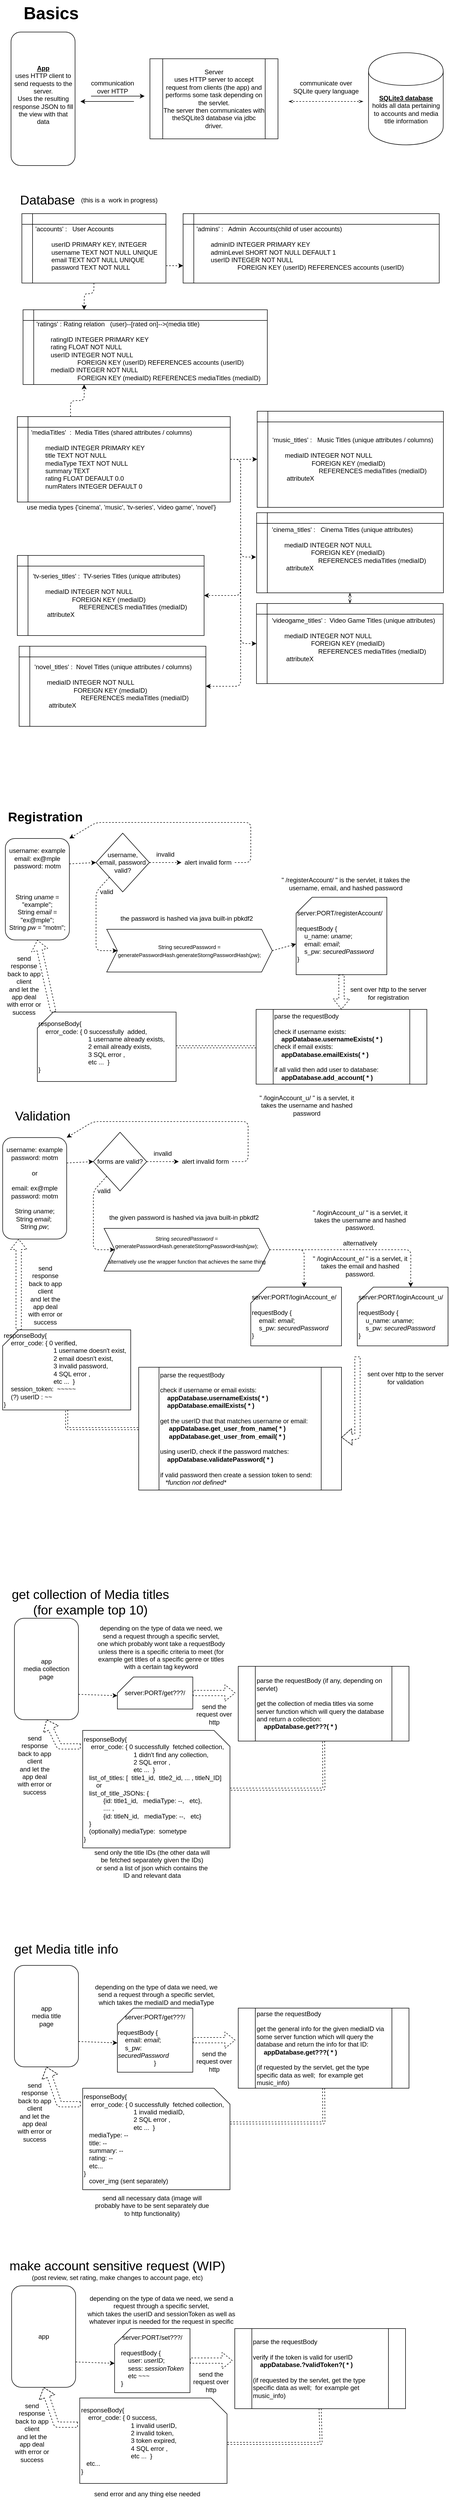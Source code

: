 <mxfile version="12.7.0" type="device"><diagram id="u0Tq1e7rZ5fzu3-17vmj" name="Page-1"><mxGraphModel dx="1949" dy="1141" grid="1" gridSize="10" guides="1" tooltips="1" connect="1" arrows="1" fold="1" page="1" pageScale="1" pageWidth="850" pageHeight="1100" math="0" shadow="0"><root><mxCell id="0"/><mxCell id="1" parent="0"/><mxCell id="PueuyJtZirIPZPtXMCyJ-1" value="&lt;div&gt;&lt;u&gt;&lt;b&gt;App &lt;/b&gt;&lt;/u&gt;&lt;br&gt;&lt;/div&gt;&lt;div&gt;uses HTTP client to send requests to the server.&lt;/div&gt;&lt;div&gt;Uses the resulting response JSON to fill the view with that data&lt;br&gt;&lt;/div&gt;&lt;div&gt;&lt;br&gt;&lt;/div&gt;" style="rounded=1;whiteSpace=wrap;html=1;" vertex="1" parent="1"><mxGeometry x="19.67" y="70" width="120" height="250" as="geometry"/></mxCell><mxCell id="PueuyJtZirIPZPtXMCyJ-3" value="" style="html=1;startArrow=none;startFill=0;endArrow=classic;endFill=1;" edge="1" parent="1"><mxGeometry width="50" height="50" relative="1" as="geometry"><mxPoint x="169.67" y="190" as="sourcePoint"/><mxPoint x="270" y="190" as="targetPoint"/></mxGeometry></mxCell><mxCell id="PueuyJtZirIPZPtXMCyJ-4" value="" style="html=1;startArrow=classic;startFill=1;endArrow=none;endFill=0;" edge="1" parent="1"><mxGeometry width="50" height="50" relative="1" as="geometry"><mxPoint x="149.67" y="200" as="sourcePoint"/><mxPoint x="250" y="200" as="targetPoint"/></mxGeometry></mxCell><mxCell id="PueuyJtZirIPZPtXMCyJ-5" value="communication over HTTP" style="text;html=1;strokeColor=none;fillColor=none;align=center;verticalAlign=middle;whiteSpace=wrap;rounded=0;" vertex="1" parent="1"><mxGeometry x="159.67" y="165" width="100.33" height="15" as="geometry"/></mxCell><mxCell id="PueuyJtZirIPZPtXMCyJ-8" value="&lt;div&gt;Server&lt;/div&gt;&lt;div&gt;uses HTTP server to accept request from clients (the app) and performs some task depending on the servlet.&lt;/div&gt;&lt;div&gt;The server then communicates with theSQLite3 database via jdbc driver.&lt;br&gt;&lt;/div&gt;" style="shape=process;whiteSpace=wrap;html=1;backgroundOutline=1;" vertex="1" parent="1"><mxGeometry x="280" y="120" width="240" height="150" as="geometry"/></mxCell><mxCell id="PueuyJtZirIPZPtXMCyJ-9" value="&lt;div&gt;&lt;u&gt;&lt;b&gt;SQLite3 database&lt;/b&gt;&lt;/u&gt;&lt;/div&gt;&lt;div&gt;holds all data pertaining to accounts and media title information&lt;br&gt;&lt;/div&gt;" style="shape=cylinder;whiteSpace=wrap;html=1;boundedLbl=1;backgroundOutline=1;" vertex="1" parent="1"><mxGeometry x="689.67" y="108.75" width="140" height="172.5" as="geometry"/></mxCell><mxCell id="PueuyJtZirIPZPtXMCyJ-10" value="" style="endArrow=openThin;dashed=1;html=1;startArrow=openThin;startFill=0;endFill=0;" edge="1" parent="1"><mxGeometry width="50" height="50" relative="1" as="geometry"><mxPoint x="540" y="200" as="sourcePoint"/><mxPoint x="679.67" y="200" as="targetPoint"/></mxGeometry></mxCell><mxCell id="PueuyJtZirIPZPtXMCyJ-11" value="&lt;font style=&quot;font-size: 32px&quot;&gt;&lt;b&gt;Basics&lt;br&gt;&lt;/b&gt;&lt;/font&gt;" style="text;html=1;strokeColor=none;fillColor=none;align=center;verticalAlign=middle;whiteSpace=wrap;rounded=0;" vertex="1" parent="1"><mxGeometry x="-0.33" y="10" width="190" height="50" as="geometry"/></mxCell><mxCell id="PueuyJtZirIPZPtXMCyJ-12" value="communicate over SQLite query language" style="text;html=1;strokeColor=none;fillColor=none;align=center;verticalAlign=middle;whiteSpace=wrap;rounded=0;" vertex="1" parent="1"><mxGeometry x="540" y="150" width="140" height="45" as="geometry"/></mxCell><mxCell id="PueuyJtZirIPZPtXMCyJ-13" value="&lt;b&gt;&lt;font style=&quot;font-size: 24px&quot;&gt;Registration&lt;/font&gt;&lt;/b&gt;" style="text;html=1;strokeColor=none;fillColor=none;align=center;verticalAlign=middle;whiteSpace=wrap;rounded=0;" vertex="1" parent="1"><mxGeometry x="9" y="1520" width="150" height="40" as="geometry"/></mxCell><mxCell id="PueuyJtZirIPZPtXMCyJ-14" value="&lt;div align=&quot;left&quot;&gt;server:PORT/registerAccount/&lt;/div&gt;&lt;div align=&quot;left&quot;&gt;&lt;br&gt;&lt;/div&gt;&lt;div align=&quot;left&quot;&gt;requestBody {&lt;/div&gt;&lt;div align=&quot;left&quot;&gt;&amp;nbsp;&amp;nbsp;&amp;nbsp; u_name: &lt;i&gt;uname&lt;/i&gt;;&lt;/div&gt;&lt;div align=&quot;left&quot;&gt;&amp;nbsp;&amp;nbsp;&amp;nbsp; email: &lt;i&gt;email&lt;/i&gt;;&lt;br&gt;&lt;/div&gt;&lt;div align=&quot;left&quot;&gt;&amp;nbsp;&amp;nbsp;&amp;nbsp; s_pw: &lt;i&gt;securedPassword&lt;/i&gt;&lt;br&gt;&lt;/div&gt;&lt;div align=&quot;left&quot;&gt;}&lt;br&gt;&lt;/div&gt;" style="shape=card;whiteSpace=wrap;html=1;align=left;" vertex="1" parent="1"><mxGeometry x="554" y="1690" width="170" height="145" as="geometry"/></mxCell><mxCell id="PueuyJtZirIPZPtXMCyJ-15" value="&lt;div&gt;username: example&lt;/div&gt;&lt;div&gt;email: ex@mple&lt;br&gt;&lt;/div&gt;&lt;div&gt;password: motm&lt;/div&gt;&lt;div&gt;&lt;br&gt;&lt;/div&gt;&lt;div&gt;&lt;br&gt;&lt;/div&gt;&lt;div&gt;&lt;br&gt;&lt;/div&gt;&lt;div&gt;String &lt;i&gt;uname &lt;/i&gt;= &quot;example&quot;;&lt;/div&gt;&lt;div&gt;String &lt;i&gt;email&lt;/i&gt; = &quot;ex@mple&quot;;&lt;br&gt;&lt;/div&gt;&lt;div&gt;String &lt;i&gt;pw&lt;/i&gt; = &quot;motm&quot;;&lt;br&gt;&lt;/div&gt;" style="rounded=1;whiteSpace=wrap;html=1;" vertex="1" parent="1"><mxGeometry x="9" y="1580" width="120" height="190" as="geometry"/></mxCell><mxCell id="PueuyJtZirIPZPtXMCyJ-19" value="&lt;font style=&quot;font-size: 10px&quot;&gt;String securedPassword = generatePasswordHash&lt;span class=&quot;pl-k&quot;&gt;.&lt;/span&gt;generateStorngPasswordHash(&lt;i&gt;pw&lt;/i&gt;);&lt;/font&gt;" style="shape=step;perimeter=stepPerimeter;whiteSpace=wrap;html=1;fixedSize=1;" vertex="1" parent="1"><mxGeometry x="199" y="1750" width="310.33" height="80" as="geometry"/></mxCell><mxCell id="PueuyJtZirIPZPtXMCyJ-20" value="the password is hashed via java built-in pbkdf2 " style="text;html=1;strokeColor=none;fillColor=none;align=center;verticalAlign=middle;whiteSpace=wrap;rounded=0;" vertex="1" parent="1"><mxGeometry x="199" y="1705" width="300" height="50" as="geometry"/></mxCell><mxCell id="PueuyJtZirIPZPtXMCyJ-23" value="&lt;div&gt;username, &lt;br&gt;&lt;/div&gt;&lt;div&gt;email, password&lt;br&gt;&lt;/div&gt;&lt;div&gt;valid?&lt;/div&gt;" style="rhombus;whiteSpace=wrap;html=1;" vertex="1" parent="1"><mxGeometry x="179" y="1570" width="100" height="110" as="geometry"/></mxCell><mxCell id="PueuyJtZirIPZPtXMCyJ-24" value="" style="endArrow=classic;html=1;dashed=1;entryX=0;entryY=0.5;entryDx=0;entryDy=0;exitX=1;exitY=0.25;exitDx=0;exitDy=0;" edge="1" parent="1" source="PueuyJtZirIPZPtXMCyJ-15" target="PueuyJtZirIPZPtXMCyJ-23"><mxGeometry width="50" height="50" relative="1" as="geometry"><mxPoint x="9" y="1910" as="sourcePoint"/><mxPoint x="59" y="1860" as="targetPoint"/></mxGeometry></mxCell><mxCell id="PueuyJtZirIPZPtXMCyJ-25" value="" style="endArrow=classic;html=1;dashed=1;entryX=0;entryY=0.5;entryDx=0;entryDy=0;exitX=0;exitY=1;exitDx=0;exitDy=0;" edge="1" parent="1" source="PueuyJtZirIPZPtXMCyJ-23" target="PueuyJtZirIPZPtXMCyJ-19"><mxGeometry width="50" height="50" relative="1" as="geometry"><mxPoint x="9" y="1910" as="sourcePoint"/><mxPoint x="59" y="1860" as="targetPoint"/><Array as="points"><mxPoint x="179" y="1680"/><mxPoint x="179" y="1790"/></Array></mxGeometry></mxCell><mxCell id="PueuyJtZirIPZPtXMCyJ-26" value="" style="endArrow=classic;html=1;dashed=1;exitX=1;exitY=0.5;exitDx=0;exitDy=0;" edge="1" parent="1" source="PueuyJtZirIPZPtXMCyJ-23" target="PueuyJtZirIPZPtXMCyJ-27"><mxGeometry width="50" height="50" relative="1" as="geometry"><mxPoint x="9" y="1910" as="sourcePoint"/><mxPoint x="329" y="1625" as="targetPoint"/></mxGeometry></mxCell><mxCell id="PueuyJtZirIPZPtXMCyJ-27" value="alert invalid form" style="text;html=1;strokeColor=none;fillColor=none;align=center;verticalAlign=middle;whiteSpace=wrap;rounded=0;" vertex="1" parent="1"><mxGeometry x="339" y="1615" width="100" height="20" as="geometry"/></mxCell><mxCell id="PueuyJtZirIPZPtXMCyJ-28" value="&lt;div&gt;invalid&lt;/div&gt;" style="text;html=1;strokeColor=none;fillColor=none;align=center;verticalAlign=middle;whiteSpace=wrap;rounded=0;" vertex="1" parent="1"><mxGeometry x="289" y="1600" width="40" height="20" as="geometry"/></mxCell><mxCell id="PueuyJtZirIPZPtXMCyJ-29" value="&lt;div&gt;valid&lt;/div&gt;" style="text;html=1;strokeColor=none;fillColor=none;align=center;verticalAlign=middle;whiteSpace=wrap;rounded=0;" vertex="1" parent="1"><mxGeometry x="179" y="1670" width="40" height="20" as="geometry"/></mxCell><mxCell id="PueuyJtZirIPZPtXMCyJ-32" value="&quot; /registerAccount/ &quot; is the servlet, it takes the username, email, and hashed password" style="text;html=1;strokeColor=none;fillColor=none;align=center;verticalAlign=middle;whiteSpace=wrap;rounded=0;" vertex="1" parent="1"><mxGeometry x="516.83" y="1640" width="260" height="50" as="geometry"/></mxCell><mxCell id="PueuyJtZirIPZPtXMCyJ-34" value="" style="shape=flexArrow;endArrow=classic;html=1;dashed=1;exitX=0.5;exitY=1;exitDx=0;exitDy=0;exitPerimeter=0;" edge="1" parent="1" source="PueuyJtZirIPZPtXMCyJ-14" target="PueuyJtZirIPZPtXMCyJ-35"><mxGeometry width="50" height="50" relative="1" as="geometry"><mxPoint x="9" y="1920" as="sourcePoint"/><mxPoint x="604" y="1920" as="targetPoint"/></mxGeometry></mxCell><mxCell id="PueuyJtZirIPZPtXMCyJ-35" value="&lt;div align=&quot;left&quot;&gt;parse the requestBody&lt;/div&gt;&lt;div align=&quot;left&quot;&gt;&lt;br&gt;&lt;/div&gt;&lt;div align=&quot;left&quot;&gt;check if username exists:&lt;/div&gt;&lt;div align=&quot;left&quot;&gt;&lt;span class=&quot;pl-en&quot;&gt;&amp;nbsp;&amp;nbsp;&amp;nbsp; &lt;b&gt;appDatabase.usernameExists( * )&lt;/b&gt;&lt;/span&gt;&lt;/div&gt;&lt;div align=&quot;left&quot;&gt;check if email exists:&lt;/div&gt;&lt;div align=&quot;left&quot;&gt;&lt;span class=&quot;pl-en&quot;&gt;&amp;nbsp;&amp;nbsp;&amp;nbsp; &lt;b&gt;appDatabase.emailExists( * )&lt;/b&gt;&lt;/span&gt;&lt;/div&gt;&lt;div align=&quot;left&quot;&gt;&lt;span class=&quot;pl-en&quot;&gt;&lt;b&gt;&lt;br&gt;&lt;/b&gt;&lt;/span&gt;&lt;/div&gt;&lt;div align=&quot;left&quot;&gt;if all valid then add user to database:&lt;/div&gt;&lt;div align=&quot;left&quot;&gt;&lt;b&gt;&amp;nbsp;&amp;nbsp;&amp;nbsp; appDatabase.&lt;span class=&quot;pl-en&quot;&gt;add_account( * )&lt;/span&gt;&lt;/b&gt;&lt;/div&gt;" style="shape=process;whiteSpace=wrap;html=1;backgroundOutline=1;align=left;" vertex="1" parent="1"><mxGeometry x="479" y="1900" width="320" height="140" as="geometry"/></mxCell><mxCell id="PueuyJtZirIPZPtXMCyJ-36" value="&lt;div&gt;responseBody{&lt;/div&gt;&lt;div&gt;&amp;nbsp;&amp;nbsp;&amp;nbsp; error_code: { 0 successfully&amp;nbsp; added, &lt;br&gt;&lt;/div&gt;&lt;div&gt;&amp;nbsp;&amp;nbsp;&amp;nbsp;&amp;nbsp;&amp;nbsp;&amp;nbsp;&amp;nbsp;&amp;nbsp;&amp;nbsp;&amp;nbsp;&amp;nbsp;&amp;nbsp;&amp;nbsp;&amp;nbsp;&amp;nbsp;&amp;nbsp;&amp;nbsp;&amp;nbsp;&amp;nbsp;&amp;nbsp;&amp;nbsp;&amp;nbsp;&amp;nbsp;&amp;nbsp;&amp;nbsp;&amp;nbsp;&amp;nbsp; 1 username already exists, &lt;br&gt;&lt;/div&gt;&lt;div&gt;&amp;nbsp;&amp;nbsp;&amp;nbsp;&amp;nbsp;&amp;nbsp;&amp;nbsp;&amp;nbsp;&amp;nbsp;&amp;nbsp;&amp;nbsp;&amp;nbsp;&amp;nbsp;&amp;nbsp;&amp;nbsp;&amp;nbsp;&amp;nbsp;&amp;nbsp;&amp;nbsp;&amp;nbsp;&amp;nbsp;&amp;nbsp;&amp;nbsp;&amp;nbsp;&amp;nbsp;&amp;nbsp;&amp;nbsp;&amp;nbsp; 2 email already exists, &lt;br&gt;&lt;/div&gt;&lt;div&gt;&amp;nbsp;&amp;nbsp;&amp;nbsp;&amp;nbsp;&amp;nbsp;&amp;nbsp;&amp;nbsp;&amp;nbsp;&amp;nbsp;&amp;nbsp;&amp;nbsp;&amp;nbsp;&amp;nbsp;&amp;nbsp;&amp;nbsp;&amp;nbsp;&amp;nbsp;&amp;nbsp;&amp;nbsp;&amp;nbsp;&amp;nbsp;&amp;nbsp;&amp;nbsp;&amp;nbsp;&amp;nbsp;&amp;nbsp;&amp;nbsp; 3 SQL error ,&amp;nbsp; &lt;br&gt;&lt;/div&gt;&lt;div&gt;&amp;nbsp;&amp;nbsp;&amp;nbsp;&amp;nbsp;&amp;nbsp;&amp;nbsp;&amp;nbsp;&amp;nbsp;&amp;nbsp;&amp;nbsp;&amp;nbsp;&amp;nbsp;&amp;nbsp;&amp;nbsp;&amp;nbsp;&amp;nbsp;&amp;nbsp;&amp;nbsp;&amp;nbsp;&amp;nbsp;&amp;nbsp;&amp;nbsp;&amp;nbsp;&amp;nbsp;&amp;nbsp;&amp;nbsp;&amp;nbsp; etc ...&amp;nbsp; }&lt;br&gt;&lt;/div&gt;&lt;div&gt;}&lt;br&gt;&lt;/div&gt;" style="shape=card;whiteSpace=wrap;html=1;align=left;" vertex="1" parent="1"><mxGeometry x="69" y="1905" width="260" height="130" as="geometry"/></mxCell><mxCell id="PueuyJtZirIPZPtXMCyJ-37" value="" style="shape=flexArrow;endArrow=classic;html=1;dashed=1;entryX=0.5;entryY=1;entryDx=0;entryDy=0;exitX=0;exitY=0;exitDx=30;exitDy=0;exitPerimeter=0;" edge="1" parent="1" source="PueuyJtZirIPZPtXMCyJ-36" target="PueuyJtZirIPZPtXMCyJ-15"><mxGeometry width="50" height="50" relative="1" as="geometry"><mxPoint x="9" y="2110" as="sourcePoint"/><mxPoint x="59" y="2060" as="targetPoint"/></mxGeometry></mxCell><mxCell id="PueuyJtZirIPZPtXMCyJ-38" value="&lt;div&gt;send response back to app client&lt;/div&gt;&lt;div&gt;and let the app deal with error or success&lt;/div&gt;" style="text;html=1;strokeColor=none;fillColor=none;align=center;verticalAlign=middle;whiteSpace=wrap;rounded=0;" vertex="1" parent="1"><mxGeometry x="9.0" y="1800" width="70" height="110" as="geometry"/></mxCell><mxCell id="PueuyJtZirIPZPtXMCyJ-40" value="" style="shape=link;html=1;dashed=1;startArrow=openThin;startFill=0;endArrow=openThin;endFill=0;entryX=0;entryY=0.5;entryDx=0;entryDy=0;exitX=1;exitY=0.5;exitDx=0;exitDy=0;exitPerimeter=0;" edge="1" parent="1" source="PueuyJtZirIPZPtXMCyJ-36" target="PueuyJtZirIPZPtXMCyJ-35"><mxGeometry width="50" height="50" relative="1" as="geometry"><mxPoint x="9" y="2110" as="sourcePoint"/><mxPoint x="59" y="2060" as="targetPoint"/></mxGeometry></mxCell><mxCell id="PueuyJtZirIPZPtXMCyJ-41" value="" style="endArrow=classic;html=1;dashed=1;entryX=1;entryY=0;entryDx=0;entryDy=0;exitX=1;exitY=0.5;exitDx=0;exitDy=0;" edge="1" parent="1" source="PueuyJtZirIPZPtXMCyJ-27" target="PueuyJtZirIPZPtXMCyJ-15"><mxGeometry width="50" height="50" relative="1" as="geometry"><mxPoint x="9" y="2110" as="sourcePoint"/><mxPoint x="59" y="2060" as="targetPoint"/><Array as="points"><mxPoint x="469" y="1625"/><mxPoint x="469" y="1550"/><mxPoint x="179" y="1550"/></Array></mxGeometry></mxCell><mxCell id="PueuyJtZirIPZPtXMCyJ-44" value="&lt;font style=&quot;font-size: 24px&quot;&gt;Validation&lt;/font&gt;" style="text;html=1;strokeColor=none;fillColor=none;align=center;verticalAlign=middle;whiteSpace=wrap;rounded=0;" vertex="1" parent="1"><mxGeometry x="4" y="2080" width="150" height="40" as="geometry"/></mxCell><mxCell id="PueuyJtZirIPZPtXMCyJ-45" value="&lt;div align=&quot;left&quot;&gt;server:PORT/loginAccount_u/&lt;/div&gt;&lt;div align=&quot;left&quot;&gt;&lt;br&gt;&lt;/div&gt;&lt;div align=&quot;left&quot;&gt;requestBody {&lt;/div&gt;&lt;div align=&quot;left&quot;&gt;&amp;nbsp;&amp;nbsp;&amp;nbsp; u_name: &lt;i&gt;uname&lt;/i&gt;;&lt;/div&gt;&lt;div align=&quot;left&quot;&gt;&amp;nbsp;&amp;nbsp;&amp;nbsp; s_pw: &lt;i&gt;securedPassword&lt;/i&gt;&lt;br&gt;&lt;/div&gt;&lt;div align=&quot;left&quot;&gt;}&lt;br&gt;&lt;/div&gt;" style="shape=card;whiteSpace=wrap;html=1;align=left;" vertex="1" parent="1"><mxGeometry x="668.67" y="2420" width="170" height="110" as="geometry"/></mxCell><mxCell id="PueuyJtZirIPZPtXMCyJ-46" value="&lt;div&gt;username: example&lt;/div&gt;&lt;div&gt;password: motm&lt;/div&gt;&lt;div&gt;&lt;br&gt;&lt;/div&gt;&lt;div&gt;or&lt;/div&gt;&lt;div&gt;&lt;br&gt;&lt;/div&gt;&lt;div&gt;email: ex@mple&lt;/div&gt;&lt;div&gt;password: motm&lt;/div&gt;&lt;div&gt;&lt;br&gt;&lt;/div&gt;&lt;div&gt;String &lt;i&gt;uname&lt;/i&gt;;&lt;/div&gt;&lt;div&gt; String &lt;i&gt;email&lt;/i&gt;;&amp;nbsp; &lt;br&gt;&lt;/div&gt;&lt;div&gt;String &lt;i&gt;pw&lt;/i&gt;;&lt;br&gt;&lt;/div&gt;" style="rounded=1;whiteSpace=wrap;html=1;" vertex="1" parent="1"><mxGeometry x="4" y="2140" width="120" height="190" as="geometry"/></mxCell><mxCell id="PueuyJtZirIPZPtXMCyJ-47" value="&lt;div&gt;&lt;font style=&quot;font-size: 10px&quot;&gt;String &lt;i&gt;securedPassword &lt;/i&gt;= generatePasswordHash&lt;span class=&quot;pl-k&quot;&gt;.&lt;/span&gt;generateStorngPasswordHash(&lt;i&gt;pw&lt;/i&gt;);&lt;/font&gt;&lt;/div&gt;&lt;div&gt;&lt;font style=&quot;font-size: 10px&quot;&gt;&lt;br&gt;&lt;/font&gt;&lt;/div&gt;&lt;div&gt;&lt;font style=&quot;font-size: 10px&quot;&gt;alternatively use the wrapper function that achieves the same thing&lt;br&gt;&lt;/font&gt;&lt;/div&gt;" style="shape=step;perimeter=stepPerimeter;whiteSpace=wrap;html=1;fixedSize=1;" vertex="1" parent="1"><mxGeometry x="194" y="2310" width="310.33" height="80" as="geometry"/></mxCell><mxCell id="PueuyJtZirIPZPtXMCyJ-48" value="the given password is hashed via java built-in pbkdf2 " style="text;html=1;strokeColor=none;fillColor=none;align=center;verticalAlign=middle;whiteSpace=wrap;rounded=0;" vertex="1" parent="1"><mxGeometry x="194" y="2265" width="300" height="50" as="geometry"/></mxCell><mxCell id="PueuyJtZirIPZPtXMCyJ-49" value="forms are valid?" style="rhombus;whiteSpace=wrap;html=1;" vertex="1" parent="1"><mxGeometry x="174" y="2130" width="100" height="110" as="geometry"/></mxCell><mxCell id="PueuyJtZirIPZPtXMCyJ-50" value="" style="endArrow=classic;html=1;dashed=1;entryX=0;entryY=0.5;entryDx=0;entryDy=0;exitX=1;exitY=0.25;exitDx=0;exitDy=0;" edge="1" parent="1" source="PueuyJtZirIPZPtXMCyJ-46" target="PueuyJtZirIPZPtXMCyJ-49"><mxGeometry width="50" height="50" relative="1" as="geometry"><mxPoint x="4" y="2470" as="sourcePoint"/><mxPoint x="54" y="2420" as="targetPoint"/></mxGeometry></mxCell><mxCell id="PueuyJtZirIPZPtXMCyJ-51" value="" style="endArrow=classic;html=1;dashed=1;entryX=0;entryY=0.5;entryDx=0;entryDy=0;exitX=0;exitY=1;exitDx=0;exitDy=0;" edge="1" parent="1" source="PueuyJtZirIPZPtXMCyJ-49" target="PueuyJtZirIPZPtXMCyJ-47"><mxGeometry width="50" height="50" relative="1" as="geometry"><mxPoint x="4" y="2470" as="sourcePoint"/><mxPoint x="54" y="2420" as="targetPoint"/><Array as="points"><mxPoint x="174" y="2240"/><mxPoint x="174" y="2350"/></Array></mxGeometry></mxCell><mxCell id="PueuyJtZirIPZPtXMCyJ-52" value="" style="endArrow=classic;html=1;dashed=1;exitX=1;exitY=0.5;exitDx=0;exitDy=0;" edge="1" parent="1" source="PueuyJtZirIPZPtXMCyJ-49" target="PueuyJtZirIPZPtXMCyJ-53"><mxGeometry width="50" height="50" relative="1" as="geometry"><mxPoint x="4" y="2470" as="sourcePoint"/><mxPoint x="324" y="2185" as="targetPoint"/></mxGeometry></mxCell><mxCell id="PueuyJtZirIPZPtXMCyJ-53" value="alert invalid form" style="text;html=1;strokeColor=none;fillColor=none;align=center;verticalAlign=middle;whiteSpace=wrap;rounded=0;" vertex="1" parent="1"><mxGeometry x="334" y="2175" width="100" height="20" as="geometry"/></mxCell><mxCell id="PueuyJtZirIPZPtXMCyJ-54" value="&lt;div&gt;invalid&lt;/div&gt;" style="text;html=1;strokeColor=none;fillColor=none;align=center;verticalAlign=middle;whiteSpace=wrap;rounded=0;" vertex="1" parent="1"><mxGeometry x="284" y="2160" width="40" height="20" as="geometry"/></mxCell><mxCell id="PueuyJtZirIPZPtXMCyJ-55" value="&lt;div&gt;valid&lt;/div&gt;" style="text;html=1;strokeColor=none;fillColor=none;align=center;verticalAlign=middle;whiteSpace=wrap;rounded=0;" vertex="1" parent="1"><mxGeometry x="174" y="2230" width="40" height="20" as="geometry"/></mxCell><mxCell id="PueuyJtZirIPZPtXMCyJ-56" value="&lt;div&gt;&quot; /loginAccount_u/ &quot; is a servlet, it takes the username and hashed password.&lt;/div&gt;&lt;div&gt;&lt;br&gt;&lt;/div&gt;&lt;div&gt;alternatively&lt;/div&gt;&lt;div&gt;&lt;br&gt;&lt;/div&gt;&lt;div&gt;&quot; /loginAccount_e/ &quot; is a servlet, it takes the email and hashed password.&lt;/div&gt;&lt;div&gt;&lt;br&gt;&lt;/div&gt;" style="text;html=1;strokeColor=none;fillColor=none;align=center;verticalAlign=middle;whiteSpace=wrap;rounded=0;" vertex="1" parent="1"><mxGeometry x="579" y="2310" width="189.67" height="70" as="geometry"/></mxCell><mxCell id="PueuyJtZirIPZPtXMCyJ-58" value="&lt;div align=&quot;left&quot;&gt;parse the requestBody&lt;/div&gt;&lt;div align=&quot;left&quot;&gt;&lt;br&gt;&lt;/div&gt;&lt;div align=&quot;left&quot;&gt;check if username or email exists:&lt;/div&gt;&lt;div align=&quot;left&quot;&gt;&lt;span class=&quot;pl-en&quot;&gt;&amp;nbsp;&amp;nbsp;&amp;nbsp; &lt;b&gt;appDatabase.usernameExists( * )&lt;/b&gt;&lt;/span&gt;&lt;/div&gt;&lt;div align=&quot;left&quot;&gt;&lt;span class=&quot;pl-en&quot;&gt;&amp;nbsp;&amp;nbsp;&amp;nbsp; &lt;b&gt;appDatabase.emailExists( * )&lt;/b&gt;&lt;/span&gt;&lt;/div&gt;&lt;div align=&quot;left&quot;&gt;&lt;span class=&quot;pl-en&quot;&gt;&lt;b&gt;&lt;br&gt;&lt;/b&gt;&lt;/span&gt;&lt;/div&gt;&lt;div align=&quot;left&quot;&gt;&lt;span class=&quot;pl-en&quot;&gt;get the userID that that matches username or email:&lt;/span&gt;&lt;/div&gt;&lt;div align=&quot;left&quot;&gt;&lt;b&gt;&amp;nbsp;&amp;nbsp; &amp;nbsp; appDatabase.get_user_from_name( * )&lt;/b&gt;&lt;/div&gt;&lt;div align=&quot;left&quot;&gt;&lt;b&gt;&amp;nbsp;&amp;nbsp;&amp;nbsp;&amp;nbsp; appDatabase.get_user_from_email( * )&lt;/b&gt;&lt;br&gt;&lt;/div&gt;&lt;div align=&quot;left&quot;&gt;&lt;span class=&quot;pl-en&quot;&gt;&lt;b&gt;&lt;br&gt;&lt;/b&gt;&lt;/span&gt;&lt;/div&gt;&lt;div align=&quot;left&quot;&gt;using userID, check if the password matches:&lt;/div&gt;&lt;div align=&quot;left&quot;&gt;&lt;b&gt;&amp;nbsp;&amp;nbsp;&amp;nbsp; appDatabase.&lt;span class=&quot;pl-en&quot;&gt;&lt;/span&gt;&lt;/b&gt;&lt;b&gt;&lt;span class=&quot;pl-en&quot;&gt;&lt;span class=&quot;pl-en&quot;&gt;validatePassword&lt;/span&gt;( * )&lt;/span&gt;&lt;/b&gt;&lt;/div&gt;&lt;div align=&quot;left&quot;&gt;&lt;b&gt;&lt;span class=&quot;pl-en&quot;&gt;&lt;br&gt;&lt;/span&gt;&lt;/b&gt;&lt;/div&gt;&lt;div align=&quot;left&quot;&gt;&lt;span class=&quot;pl-en&quot;&gt;if valid password then create a session token to send:&lt;/span&gt;&lt;/div&gt;&lt;div align=&quot;left&quot;&gt;&amp;nbsp;&amp;nbsp; &lt;i&gt;*function not defined*&lt;/i&gt;&lt;br&gt;&lt;span class=&quot;pl-en&quot;&gt;&lt;/span&gt;&lt;b&gt;&lt;span class=&quot;pl-en&quot;&gt;&lt;/span&gt;&lt;/b&gt;&lt;/div&gt;" style="shape=process;whiteSpace=wrap;html=1;backgroundOutline=1;align=left;" vertex="1" parent="1"><mxGeometry x="259.0" y="2570" width="380" height="230" as="geometry"/></mxCell><mxCell id="PueuyJtZirIPZPtXMCyJ-59" value="&lt;div&gt;responseBody{&lt;/div&gt;&lt;div&gt;&amp;nbsp;&amp;nbsp;&amp;nbsp; error_code: { 0 verified, &lt;br&gt;&lt;/div&gt;&lt;div&gt;&amp;nbsp;&amp;nbsp;&amp;nbsp;&amp;nbsp;&amp;nbsp;&amp;nbsp;&amp;nbsp;&amp;nbsp;&amp;nbsp;&amp;nbsp;&amp;nbsp;&amp;nbsp;&amp;nbsp;&amp;nbsp;&amp;nbsp;&amp;nbsp;&amp;nbsp;&amp;nbsp;&amp;nbsp;&amp;nbsp;&amp;nbsp;&amp;nbsp;&amp;nbsp;&amp;nbsp;&amp;nbsp;&amp;nbsp;&amp;nbsp; 1 username doesn't exist, &lt;br&gt;&lt;/div&gt;&lt;div&gt;&amp;nbsp;&amp;nbsp;&amp;nbsp;&amp;nbsp;&amp;nbsp;&amp;nbsp;&amp;nbsp;&amp;nbsp;&amp;nbsp;&amp;nbsp;&amp;nbsp;&amp;nbsp;&amp;nbsp;&amp;nbsp;&amp;nbsp;&amp;nbsp;&amp;nbsp;&amp;nbsp;&amp;nbsp;&amp;nbsp;&amp;nbsp;&amp;nbsp;&amp;nbsp;&amp;nbsp;&amp;nbsp;&amp;nbsp;&amp;nbsp; 2 email doesn't exist, &lt;br&gt;&lt;/div&gt;&lt;div&gt;&amp;nbsp;&amp;nbsp;&amp;nbsp;&amp;nbsp;&amp;nbsp;&amp;nbsp;&amp;nbsp;&amp;nbsp;&amp;nbsp;&amp;nbsp;&amp;nbsp;&amp;nbsp;&amp;nbsp;&amp;nbsp;&amp;nbsp;&amp;nbsp;&amp;nbsp;&amp;nbsp;&amp;nbsp;&amp;nbsp;&amp;nbsp;&amp;nbsp;&amp;nbsp;&amp;nbsp;&amp;nbsp;&amp;nbsp;&amp;nbsp; 3 invalid password,&amp;nbsp; &lt;/div&gt;&lt;div&gt;&amp;nbsp;&amp;nbsp;&amp;nbsp;&amp;nbsp;&amp;nbsp;&amp;nbsp;&amp;nbsp;&amp;nbsp;&amp;nbsp;&amp;nbsp;&amp;nbsp;&amp;nbsp;&amp;nbsp;&amp;nbsp;&amp;nbsp;&amp;nbsp;&amp;nbsp;&amp;nbsp;&amp;nbsp;&amp;nbsp;&amp;nbsp;&amp;nbsp;&amp;nbsp;&amp;nbsp;&amp;nbsp;&amp;nbsp;&amp;nbsp; 4 SQL error ,&amp;nbsp; &lt;br&gt;&lt;/div&gt;&lt;div&gt;&amp;nbsp;&amp;nbsp;&amp;nbsp;&amp;nbsp;&amp;nbsp;&amp;nbsp;&amp;nbsp;&amp;nbsp;&amp;nbsp;&amp;nbsp;&amp;nbsp;&amp;nbsp;&amp;nbsp;&amp;nbsp;&amp;nbsp;&amp;nbsp;&amp;nbsp;&amp;nbsp;&amp;nbsp;&amp;nbsp;&amp;nbsp;&amp;nbsp;&amp;nbsp;&amp;nbsp;&amp;nbsp;&amp;nbsp;&amp;nbsp; etc ...&amp;nbsp; }&lt;/div&gt;&lt;div&gt;&amp;nbsp;&amp;nbsp;&amp;nbsp; session_token:&amp;nbsp; ~~~~~&lt;/div&gt;&lt;div&gt;&amp;nbsp;&amp;nbsp;&amp;nbsp; (?) userID : ~~&lt;br&gt;&lt;/div&gt;&lt;div&gt;}&lt;br&gt;&lt;/div&gt;" style="shape=card;whiteSpace=wrap;html=1;align=left;" vertex="1" parent="1"><mxGeometry x="4" y="2500" width="240" height="150" as="geometry"/></mxCell><mxCell id="PueuyJtZirIPZPtXMCyJ-60" value="" style="shape=flexArrow;endArrow=classic;html=1;dashed=1;entryX=0.25;entryY=1;entryDx=0;entryDy=0;exitX=0;exitY=0;exitDx=30;exitDy=0;exitPerimeter=0;" edge="1" parent="1" source="PueuyJtZirIPZPtXMCyJ-59" target="PueuyJtZirIPZPtXMCyJ-46"><mxGeometry width="50" height="50" relative="1" as="geometry"><mxPoint x="4" y="2670" as="sourcePoint"/><mxPoint x="54" y="2620" as="targetPoint"/></mxGeometry></mxCell><mxCell id="PueuyJtZirIPZPtXMCyJ-61" value="&lt;div&gt;send response back to app client&lt;/div&gt;&lt;div&gt;and let the app deal with error or success&lt;/div&gt;" style="text;html=1;strokeColor=none;fillColor=none;align=center;verticalAlign=middle;whiteSpace=wrap;rounded=0;" vertex="1" parent="1"><mxGeometry x="49" y="2380" width="70" height="110" as="geometry"/></mxCell><mxCell id="PueuyJtZirIPZPtXMCyJ-62" value="" style="shape=link;html=1;dashed=1;startArrow=openThin;startFill=0;endArrow=openThin;endFill=0;entryX=0;entryY=0.5;entryDx=0;entryDy=0;exitX=0.5;exitY=1;exitDx=0;exitDy=0;exitPerimeter=0;" edge="1" parent="1" source="PueuyJtZirIPZPtXMCyJ-59" target="PueuyJtZirIPZPtXMCyJ-58"><mxGeometry width="50" height="50" relative="1" as="geometry"><mxPoint x="4" y="2670" as="sourcePoint"/><mxPoint x="54" y="2620" as="targetPoint"/><Array as="points"><mxPoint x="124" y="2685"/></Array></mxGeometry></mxCell><mxCell id="PueuyJtZirIPZPtXMCyJ-63" value="" style="endArrow=classic;html=1;dashed=1;entryX=1;entryY=0;entryDx=0;entryDy=0;exitX=1;exitY=0.5;exitDx=0;exitDy=0;" edge="1" parent="1" source="PueuyJtZirIPZPtXMCyJ-53" target="PueuyJtZirIPZPtXMCyJ-46"><mxGeometry width="50" height="50" relative="1" as="geometry"><mxPoint x="4" y="2670" as="sourcePoint"/><mxPoint x="54" y="2620" as="targetPoint"/><Array as="points"><mxPoint x="464" y="2185"/><mxPoint x="464" y="2110"/><mxPoint x="174" y="2110"/></Array></mxGeometry></mxCell><mxCell id="PueuyJtZirIPZPtXMCyJ-64" value="&lt;div align=&quot;left&quot;&gt;server:PORT/loginAccount_e/&lt;/div&gt;&lt;div align=&quot;left&quot;&gt;&lt;br&gt;&lt;/div&gt;&lt;div align=&quot;left&quot;&gt;requestBody {&lt;/div&gt;&lt;div align=&quot;left&quot;&gt;&amp;nbsp;&amp;nbsp;&amp;nbsp; email: &lt;i&gt;email&lt;/i&gt;;&lt;br&gt;&lt;/div&gt;&lt;div align=&quot;left&quot;&gt;&amp;nbsp;&amp;nbsp;&amp;nbsp; s_pw: &lt;i&gt;securedPassword&lt;/i&gt;&lt;br&gt;&lt;/div&gt;&lt;div align=&quot;left&quot;&gt;}&lt;br&gt;&lt;/div&gt;" style="shape=card;whiteSpace=wrap;html=1;align=left;" vertex="1" parent="1"><mxGeometry x="469" y="2420" width="170" height="110" as="geometry"/></mxCell><mxCell id="PueuyJtZirIPZPtXMCyJ-65" value="&quot; /loginAccount_u/ &quot; is a servlet, it takes the username and hashed password" style="text;html=1;strokeColor=none;fillColor=none;align=center;verticalAlign=middle;whiteSpace=wrap;rounded=0;" vertex="1" parent="1"><mxGeometry x="479" y="2045" width="189.67" height="70" as="geometry"/></mxCell><mxCell id="PueuyJtZirIPZPtXMCyJ-66" value="" style="endArrow=classic;html=1;dashed=1;entryX=0;entryY=0;entryDx=100;entryDy=0;entryPerimeter=0;exitX=1;exitY=0.5;exitDx=0;exitDy=0;" edge="1" parent="1" source="PueuyJtZirIPZPtXMCyJ-47" target="PueuyJtZirIPZPtXMCyJ-45"><mxGeometry width="50" height="50" relative="1" as="geometry"><mxPoint x="759" y="2340" as="sourcePoint"/><mxPoint x="59" y="2850" as="targetPoint"/><Array as="points"><mxPoint x="769" y="2350"/></Array></mxGeometry></mxCell><mxCell id="PueuyJtZirIPZPtXMCyJ-67" value="" style="endArrow=classic;html=1;dashed=1;entryX=0;entryY=0;entryDx=100;entryDy=0;entryPerimeter=0;exitX=1;exitY=0.5;exitDx=0;exitDy=0;" edge="1" parent="1" source="PueuyJtZirIPZPtXMCyJ-47" target="PueuyJtZirIPZPtXMCyJ-64"><mxGeometry width="50" height="50" relative="1" as="geometry"><mxPoint x="769.0" y="2350" as="sourcePoint"/><mxPoint x="778.67" y="2430" as="targetPoint"/><Array as="points"><mxPoint x="569" y="2350"/></Array></mxGeometry></mxCell><mxCell id="PueuyJtZirIPZPtXMCyJ-69" value="" style="shape=flexArrow;endArrow=classic;html=1;dashed=1;entryX=1;entryY=0.571;entryDx=0;entryDy=0;entryPerimeter=0;" edge="1" parent="1" target="PueuyJtZirIPZPtXMCyJ-58"><mxGeometry width="50" height="50" relative="1" as="geometry"><mxPoint x="669" y="2550" as="sourcePoint"/><mxPoint x="669" y="2670" as="targetPoint"/><Array as="points"><mxPoint x="669" y="2700"/></Array></mxGeometry></mxCell><mxCell id="PueuyJtZirIPZPtXMCyJ-70" value="sent over http to the server for registration" style="text;html=1;strokeColor=none;fillColor=none;align=center;verticalAlign=middle;whiteSpace=wrap;rounded=0;" vertex="1" parent="1"><mxGeometry x="646.83" y="1860" width="160" height="20" as="geometry"/></mxCell><mxCell id="PueuyJtZirIPZPtXMCyJ-71" value="sent over http to the server for validation" style="text;html=1;strokeColor=none;fillColor=none;align=center;verticalAlign=middle;whiteSpace=wrap;rounded=0;" vertex="1" parent="1"><mxGeometry x="678.67" y="2580" width="160" height="20" as="geometry"/></mxCell><mxCell id="PueuyJtZirIPZPtXMCyJ-72" value="" style="endArrow=classic;html=1;dashed=1;entryX=0;entryY=0;entryDx=0;entryDy=87.5;entryPerimeter=0;exitX=1;exitY=0.5;exitDx=0;exitDy=0;" edge="1" parent="1" source="PueuyJtZirIPZPtXMCyJ-19" target="PueuyJtZirIPZPtXMCyJ-14"><mxGeometry width="50" height="50" relative="1" as="geometry"><mxPoint x="486.83" y="1847.5" as="sourcePoint"/><mxPoint x="536.83" y="1797.5" as="targetPoint"/></mxGeometry></mxCell><mxCell id="PueuyJtZirIPZPtXMCyJ-73" value="&lt;font style=&quot;font-size: 24px&quot;&gt;Database&lt;/font&gt;" style="text;html=1;strokeColor=none;fillColor=none;align=center;verticalAlign=middle;whiteSpace=wrap;rounded=0;" vertex="1" parent="1"><mxGeometry x="49.34" y="360" width="77.83" height="50" as="geometry"/></mxCell><mxCell id="PueuyJtZirIPZPtXMCyJ-74" value="&lt;div&gt;&amp;nbsp;&amp;nbsp;&amp;nbsp;&amp;nbsp;&amp;nbsp;&amp;nbsp; 'accounts' : &amp;nbsp; User Accounts&lt;/div&gt;&lt;div&gt;&lt;br&gt;&lt;/div&gt;&lt;div&gt;&amp;nbsp;&amp;nbsp;&amp;nbsp;&amp;nbsp;&amp;nbsp;&amp;nbsp;&amp;nbsp; &amp;nbsp;&amp;nbsp;&amp;nbsp;&amp;nbsp;&amp;nbsp;&amp;nbsp;&amp;nbsp; userID PRIMARY KEY, INTEGER &lt;br&gt;&lt;/div&gt;&lt;div&gt;&amp;nbsp;&amp;nbsp;&amp;nbsp;&amp;nbsp;&amp;nbsp;&amp;nbsp;&amp;nbsp; &amp;nbsp;&amp;nbsp;&amp;nbsp;&amp;nbsp;&amp;nbsp;&amp;nbsp;&amp;nbsp; username TEXT NOT NULL UNIQUE&lt;/div&gt;&lt;div&gt;&amp;nbsp;&amp;nbsp;&amp;nbsp;&amp;nbsp;&amp;nbsp;&amp;nbsp;&amp;nbsp; &amp;nbsp;&amp;nbsp;&amp;nbsp;&amp;nbsp;&amp;nbsp;&amp;nbsp;&amp;nbsp;  email TEXT NOT NULL UNIQUE&lt;/div&gt;&lt;div&gt;&amp;nbsp;&amp;nbsp;&amp;nbsp;&amp;nbsp;&amp;nbsp;&amp;nbsp;&amp;nbsp; &amp;nbsp;&amp;nbsp;&amp;nbsp;&amp;nbsp;&amp;nbsp;&amp;nbsp;&amp;nbsp;  password TEXT NOT NULL&lt;/div&gt;" style="shape=internalStorage;whiteSpace=wrap;html=1;backgroundOutline=1;align=left;" vertex="1" parent="1"><mxGeometry x="40" y="410" width="270" height="130" as="geometry"/></mxCell><mxCell id="PueuyJtZirIPZPtXMCyJ-75" value="&lt;div align=&quot;left&quot;&gt;&lt;font style=&quot;font-size: 12px&quot;&gt;&amp;nbsp;&amp;nbsp;&amp;nbsp;&amp;nbsp;&amp;nbsp;&amp;nbsp;&amp;nbsp; 'music_titles' :&amp;nbsp;&amp;nbsp; Music Titles (unique attributes / columns)&lt;/font&gt;&lt;/div&gt;&lt;div align=&quot;left&quot;&gt;&lt;font style=&quot;font-size: 12px&quot;&gt;&lt;br&gt;&lt;/font&gt;&lt;/div&gt;&lt;div align=&quot;left&quot;&gt;&lt;div&gt;&lt;font style=&quot;font-size: 12px&quot;&gt;&amp;nbsp;&amp;nbsp;&amp;nbsp;&amp;nbsp;&amp;nbsp;&amp;nbsp;&amp;nbsp; &amp;nbsp;&amp;nbsp;&amp;nbsp;&amp;nbsp;&amp;nbsp;&amp;nbsp;  mediaID INTEGER NOT NULL&lt;/font&gt;&lt;/div&gt;&lt;div&gt;&lt;font style=&quot;font-size: 12px&quot;&gt;&amp;nbsp;&amp;nbsp;&amp;nbsp;&amp;nbsp;&amp;nbsp;&amp;nbsp;&amp;nbsp; &amp;nbsp;&amp;nbsp;&amp;nbsp;&amp;nbsp;&amp;nbsp;&amp;nbsp; &amp;nbsp;&amp;nbsp;&amp;nbsp;&amp;nbsp;&amp;nbsp;&amp;nbsp;&amp;nbsp; &amp;nbsp;&amp;nbsp;&amp;nbsp;&amp;nbsp;&amp;nbsp;&amp;nbsp;  FOREIGN KEY (mediaID) &lt;br&gt;&lt;/font&gt;&lt;/div&gt;&lt;div&gt;&lt;font style=&quot;font-size: 12px&quot;&gt;&amp;nbsp;&amp;nbsp;&amp;nbsp;&amp;nbsp;&amp;nbsp;&amp;nbsp;&amp;nbsp;&amp;nbsp;&amp;nbsp;&amp;nbsp;&amp;nbsp;&amp;nbsp;&amp;nbsp;&amp;nbsp;&amp;nbsp;&amp;nbsp;&amp;nbsp;&amp;nbsp;&amp;nbsp;&amp;nbsp;&amp;nbsp;&amp;nbsp;&amp;nbsp;&amp;nbsp;&amp;nbsp;&amp;nbsp;&amp;nbsp;&amp;nbsp;&amp;nbsp;&amp;nbsp;&amp;nbsp;&amp;nbsp;&amp;nbsp; REFERENCES mediaTitles (mediaID)&lt;/font&gt;&lt;/div&gt;&lt;/div&gt;&lt;div align=&quot;left&quot;&gt;&lt;font style=&quot;font-size: 12px&quot;&gt;&amp;nbsp;&amp;nbsp;&amp;nbsp;&amp;nbsp;&amp;nbsp;&amp;nbsp;&amp;nbsp;&amp;nbsp;&amp;nbsp;&amp;nbsp;&amp;nbsp;&amp;nbsp;&amp;nbsp;&amp;nbsp;&amp;nbsp; attributeX&lt;br&gt;&lt;/font&gt;&lt;/div&gt;" style="shape=internalStorage;whiteSpace=wrap;html=1;backgroundOutline=1;align=left;" vertex="1" parent="1"><mxGeometry x="481" y="780" width="349" height="180" as="geometry"/></mxCell><mxCell id="PueuyJtZirIPZPtXMCyJ-76" value="&lt;div align=&quot;left&quot;&gt;&amp;nbsp;&amp;nbsp;&amp;nbsp;&amp;nbsp;&amp;nbsp;&amp;nbsp; 'admins' : &amp;nbsp; Admin&amp;nbsp; Accounts(child of user accounts)&lt;br&gt;&lt;/div&gt;&lt;div align=&quot;left&quot;&gt;&lt;br&gt;&lt;/div&gt;&lt;div align=&quot;left&quot;&gt;&amp;nbsp;&amp;nbsp;&amp;nbsp;&amp;nbsp;&amp;nbsp;&amp;nbsp;&amp;nbsp; &amp;nbsp;&amp;nbsp;&amp;nbsp;&amp;nbsp;&amp;nbsp;&amp;nbsp; adminID INTEGER PRIMARY KEY&lt;/div&gt;&lt;div align=&quot;left&quot;&gt; &amp;nbsp;&amp;nbsp;&amp;nbsp;&amp;nbsp;&amp;nbsp;&amp;nbsp;&amp;nbsp; &amp;nbsp;&amp;nbsp;&amp;nbsp;&amp;nbsp;&amp;nbsp;&amp;nbsp; adminLevel SHORT NOT NULL DEFAULT 1&lt;/div&gt;&lt;div align=&quot;left&quot;&gt;&amp;nbsp;&amp;nbsp;&amp;nbsp;&amp;nbsp;&amp;nbsp;&amp;nbsp;&amp;nbsp; &amp;nbsp;&amp;nbsp;&amp;nbsp;&amp;nbsp;&amp;nbsp;&amp;nbsp;  userID INTEGER NOT NULL&lt;/div&gt;&lt;div align=&quot;left&quot;&gt;&amp;nbsp;&amp;nbsp;&amp;nbsp;&amp;nbsp;&amp;nbsp;&amp;nbsp;&amp;nbsp; &amp;nbsp;&amp;nbsp;&amp;nbsp;&amp;nbsp;&amp;nbsp;&amp;nbsp; &amp;nbsp;&amp;nbsp;&amp;nbsp;&amp;nbsp;&amp;nbsp;&amp;nbsp;&amp;nbsp; &amp;nbsp;&amp;nbsp;&amp;nbsp;&amp;nbsp;&amp;nbsp;&amp;nbsp; FOREIGN KEY (userID) REFERENCES accounts (userID)&lt;/div&gt;" style="shape=internalStorage;whiteSpace=wrap;html=1;backgroundOutline=1;align=left;" vertex="1" parent="1"><mxGeometry x="342.17" y="410" width="480" height="130" as="geometry"/></mxCell><mxCell id="PueuyJtZirIPZPtXMCyJ-96" value="" style="edgeStyle=none;rounded=0;orthogonalLoop=1;jettySize=auto;html=1;dashed=1;startArrow=openThin;startFill=0;endArrow=openThin;endFill=0;" edge="1" parent="1" source="PueuyJtZirIPZPtXMCyJ-77" target="PueuyJtZirIPZPtXMCyJ-91"><mxGeometry relative="1" as="geometry"/></mxCell><mxCell id="PueuyJtZirIPZPtXMCyJ-77" value="&lt;div align=&quot;left&quot;&gt;&lt;font style=&quot;font-size: 12px&quot;&gt;&amp;nbsp;&amp;nbsp;&amp;nbsp;&amp;nbsp;&amp;nbsp;&amp;nbsp;&amp;nbsp; 'cinema_titles' :&amp;nbsp;&amp;nbsp; Cinema Titles (unique attributes)&lt;/font&gt;&lt;/div&gt;&lt;div align=&quot;left&quot;&gt;&lt;font style=&quot;font-size: 12px&quot;&gt;&lt;br&gt;&lt;/font&gt;&lt;/div&gt;&lt;div align=&quot;left&quot;&gt;&lt;div align=&quot;left&quot;&gt;&lt;div&gt;&lt;font style=&quot;font-size: 12px&quot;&gt;&amp;nbsp;&amp;nbsp;&amp;nbsp;&amp;nbsp;&amp;nbsp;&amp;nbsp;&amp;nbsp; &amp;nbsp;&amp;nbsp;&amp;nbsp;&amp;nbsp;&amp;nbsp;&amp;nbsp;  mediaID INTEGER NOT NULL&lt;/font&gt;&lt;/div&gt;&lt;div&gt;&lt;font style=&quot;font-size: 12px&quot;&gt;&amp;nbsp;&amp;nbsp;&amp;nbsp;&amp;nbsp;&amp;nbsp;&amp;nbsp;&amp;nbsp; &amp;nbsp;&amp;nbsp;&amp;nbsp;&amp;nbsp;&amp;nbsp;&amp;nbsp; &amp;nbsp;&amp;nbsp;&amp;nbsp;&amp;nbsp;&amp;nbsp;&amp;nbsp;&amp;nbsp; &amp;nbsp;&amp;nbsp;&amp;nbsp;&amp;nbsp;&amp;nbsp;&amp;nbsp;  FOREIGN KEY (mediaID) &lt;br&gt;&lt;/font&gt;&lt;/div&gt;&lt;div&gt;&lt;font style=&quot;font-size: 12px&quot;&gt;&amp;nbsp;&amp;nbsp;&amp;nbsp;&amp;nbsp;&amp;nbsp;&amp;nbsp;&amp;nbsp;&amp;nbsp;&amp;nbsp;&amp;nbsp;&amp;nbsp;&amp;nbsp;&amp;nbsp;&amp;nbsp;&amp;nbsp;&amp;nbsp;&amp;nbsp;&amp;nbsp;&amp;nbsp;&amp;nbsp;&amp;nbsp;&amp;nbsp;&amp;nbsp;&amp;nbsp;&amp;nbsp;&amp;nbsp;&amp;nbsp;&amp;nbsp;&amp;nbsp;&amp;nbsp;&amp;nbsp;&amp;nbsp;&amp;nbsp; REFERENCES mediaTitles (mediaID)&lt;/font&gt;&lt;/div&gt;&lt;/div&gt;&lt;/div&gt;&lt;font style=&quot;font-size: 12px&quot;&gt;&amp;nbsp;&amp;nbsp;&amp;nbsp;&amp;nbsp;&amp;nbsp;&amp;nbsp;&amp;nbsp;&amp;nbsp;&amp;nbsp;&amp;nbsp;&amp;nbsp;&amp;nbsp;&amp;nbsp;&amp;nbsp;&amp;nbsp; attributeX&lt;/font&gt;&lt;div align=&quot;left&quot;&gt;&lt;font style=&quot;font-size: 12px&quot;&gt;&lt;br&gt;&lt;/font&gt;&lt;/div&gt;" style="shape=internalStorage;whiteSpace=wrap;html=1;backgroundOutline=1;align=left;" vertex="1" parent="1"><mxGeometry x="480" y="970" width="350" height="150" as="geometry"/></mxCell><mxCell id="PueuyJtZirIPZPtXMCyJ-78" value="&lt;div&gt;&lt;br&gt;&lt;/div&gt;&lt;div&gt;&amp;nbsp;&amp;nbsp;&amp;nbsp;&amp;nbsp;&amp;nbsp;&amp;nbsp; 'ratings' : Rating relation&amp;nbsp;&amp;nbsp; (user)--[rated on]--&amp;gt;(media title)&lt;/div&gt;&lt;div&gt;&lt;br&gt;&lt;/div&gt;&lt;div&gt;&amp;nbsp;&amp;nbsp;&amp;nbsp;&amp;nbsp;&amp;nbsp;&amp;nbsp;&amp;nbsp; &amp;nbsp;&amp;nbsp;&amp;nbsp;&amp;nbsp;&amp;nbsp;&amp;nbsp; ratingID INTEGER PRIMARY KEY&lt;/div&gt;&lt;div&gt;&amp;nbsp;&amp;nbsp;&amp;nbsp;&amp;nbsp;&amp;nbsp;&amp;nbsp;&amp;nbsp; &amp;nbsp;&amp;nbsp;&amp;nbsp;&amp;nbsp;&amp;nbsp;&amp;nbsp; rating FLOAT NOT NULL&lt;/div&gt;&lt;div&gt;&amp;nbsp;&amp;nbsp;&amp;nbsp;&amp;nbsp;&amp;nbsp;&amp;nbsp;&amp;nbsp; &amp;nbsp;&amp;nbsp;&amp;nbsp;&amp;nbsp;&amp;nbsp;&amp;nbsp;  userID INTEGER NOT NULL&lt;/div&gt;&lt;div&gt;&amp;nbsp;&amp;nbsp;&amp;nbsp;&amp;nbsp;&amp;nbsp;&amp;nbsp;&amp;nbsp; &amp;nbsp;&amp;nbsp;&amp;nbsp;&amp;nbsp;&amp;nbsp;&amp;nbsp; &amp;nbsp;&amp;nbsp;&amp;nbsp;&amp;nbsp;&amp;nbsp;&amp;nbsp;&amp;nbsp; &amp;nbsp;&amp;nbsp;&amp;nbsp;&amp;nbsp;&amp;nbsp;&amp;nbsp;  FOREIGN KEY (userID) REFERENCES accounts (userID)&lt;/div&gt;&lt;div&gt;&amp;nbsp;&amp;nbsp;&amp;nbsp;&amp;nbsp;&amp;nbsp;&amp;nbsp;&amp;nbsp; &amp;nbsp;&amp;nbsp;&amp;nbsp;&amp;nbsp;&amp;nbsp;&amp;nbsp;  mediaID INTEGER NOT NULL&lt;/div&gt;&lt;div&gt;&amp;nbsp;&amp;nbsp;&amp;nbsp;&amp;nbsp;&amp;nbsp;&amp;nbsp;&amp;nbsp; &amp;nbsp;&amp;nbsp;&amp;nbsp;&amp;nbsp;&amp;nbsp;&amp;nbsp; &amp;nbsp;&amp;nbsp;&amp;nbsp;&amp;nbsp;&amp;nbsp;&amp;nbsp;&amp;nbsp; &amp;nbsp;&amp;nbsp;&amp;nbsp;&amp;nbsp;&amp;nbsp;&amp;nbsp;  FOREIGN KEY (mediaID) REFERENCES mediaTitles (mediaID)&lt;/div&gt;" style="shape=internalStorage;whiteSpace=wrap;html=1;backgroundOutline=1;align=left;" vertex="1" parent="1"><mxGeometry x="42.17" y="590" width="457.83" height="140" as="geometry"/></mxCell><mxCell id="PueuyJtZirIPZPtXMCyJ-79" value="&lt;div align=&quot;left&quot;&gt;&amp;nbsp;&amp;nbsp;&amp;nbsp;&amp;nbsp;&amp;nbsp;&amp;nbsp; 'mediaTitles'&amp;nbsp; :&amp;nbsp; Media Titles (shared attributes / columns)&lt;/div&gt;&lt;div align=&quot;left&quot;&gt;&lt;br&gt;&lt;/div&gt;&lt;div align=&quot;left&quot;&gt;&amp;nbsp;&amp;nbsp;&amp;nbsp;&amp;nbsp;&amp;nbsp;&amp;nbsp;&amp;nbsp; &amp;nbsp;&amp;nbsp;&amp;nbsp;&amp;nbsp;&amp;nbsp;&amp;nbsp; mediaID INTEGER PRIMARY KEY&lt;/div&gt;&lt;div align=&quot;left&quot;&gt; &amp;nbsp;&amp;nbsp;&amp;nbsp;&amp;nbsp;&amp;nbsp;&amp;nbsp;&amp;nbsp; &amp;nbsp;&amp;nbsp;&amp;nbsp;&amp;nbsp;&amp;nbsp;&amp;nbsp; title TEXT NOT NULL&lt;/div&gt;&lt;div align=&quot;left&quot;&gt;&amp;nbsp;&amp;nbsp;&amp;nbsp;&amp;nbsp;&amp;nbsp;&amp;nbsp;&amp;nbsp; &amp;nbsp;&amp;nbsp;&amp;nbsp;&amp;nbsp;&amp;nbsp;&amp;nbsp; mediaType TEXT NOT NULL&lt;/div&gt;&lt;div align=&quot;left&quot;&gt;&amp;nbsp;&amp;nbsp;&amp;nbsp;&amp;nbsp;&amp;nbsp;&amp;nbsp;&amp;nbsp; &amp;nbsp;&amp;nbsp;&amp;nbsp;&amp;nbsp;&amp;nbsp;&amp;nbsp; summary TEXT&lt;/div&gt;&lt;div align=&quot;left&quot;&gt;&amp;nbsp;&amp;nbsp;&amp;nbsp;&amp;nbsp;&amp;nbsp;&amp;nbsp;&amp;nbsp; &amp;nbsp;&amp;nbsp;&amp;nbsp;&amp;nbsp;&amp;nbsp;&amp;nbsp; rating FLOAT DEFAULT 0.0&lt;/div&gt;&lt;div align=&quot;left&quot;&gt;&amp;nbsp;&amp;nbsp;&amp;nbsp;&amp;nbsp;&amp;nbsp;&amp;nbsp;&amp;nbsp; &amp;nbsp;&amp;nbsp;&amp;nbsp;&amp;nbsp;&amp;nbsp;&amp;nbsp; numRaters INTEGER DEFAULT 0&lt;/div&gt;" style="shape=internalStorage;whiteSpace=wrap;html=1;backgroundOutline=1;align=left;" vertex="1" parent="1"><mxGeometry x="31.5" y="790" width="399" height="160" as="geometry"/></mxCell><mxCell id="PueuyJtZirIPZPtXMCyJ-81" value="" style="endArrow=classic;html=1;dashed=1;entryX=0;entryY=0.5;entryDx=0;entryDy=0;exitX=1;exitY=0.5;exitDx=0;exitDy=0;" edge="1" parent="1" source="PueuyJtZirIPZPtXMCyJ-79" target="PueuyJtZirIPZPtXMCyJ-75"><mxGeometry width="50" height="50" relative="1" as="geometry"><mxPoint x="260" y="1065" as="sourcePoint"/><mxPoint x="310" y="1015" as="targetPoint"/></mxGeometry></mxCell><mxCell id="PueuyJtZirIPZPtXMCyJ-82" value="" style="endArrow=classic;html=1;dashed=1;entryX=0.25;entryY=0;entryDx=0;entryDy=0;exitX=0.5;exitY=1;exitDx=0;exitDy=0;" edge="1" parent="1" source="PueuyJtZirIPZPtXMCyJ-74" target="PueuyJtZirIPZPtXMCyJ-78"><mxGeometry width="50" height="50" relative="1" as="geometry"><mxPoint x="361" y="640" as="sourcePoint"/><mxPoint x="411" y="590" as="targetPoint"/><Array as="points"><mxPoint x="175" y="560"/><mxPoint x="157" y="560"/></Array></mxGeometry></mxCell><mxCell id="PueuyJtZirIPZPtXMCyJ-83" value="" style="endArrow=classic;html=1;dashed=1;entryX=0;entryY=0.75;entryDx=0;entryDy=0;exitX=1;exitY=0.75;exitDx=0;exitDy=0;" edge="1" parent="1" source="PueuyJtZirIPZPtXMCyJ-74" target="PueuyJtZirIPZPtXMCyJ-76"><mxGeometry width="50" height="50" relative="1" as="geometry"><mxPoint x="230" y="780" as="sourcePoint"/><mxPoint x="280" y="730" as="targetPoint"/></mxGeometry></mxCell><mxCell id="PueuyJtZirIPZPtXMCyJ-84" value="&lt;div align=&quot;left&quot;&gt;(this is a&amp;nbsp; work in progress)&lt;br&gt;&lt;/div&gt;" style="text;html=1;strokeColor=none;fillColor=none;align=left;verticalAlign=middle;whiteSpace=wrap;rounded=0;" vertex="1" parent="1"><mxGeometry x="148.5" y="375" width="362.83" height="20" as="geometry"/></mxCell><mxCell id="PueuyJtZirIPZPtXMCyJ-85" value="use media types {'cinema', 'music', 'tv-series', 'video game', 'novel'}" style="text;html=1;strokeColor=none;fillColor=none;align=center;verticalAlign=middle;whiteSpace=wrap;rounded=0;" vertex="1" parent="1"><mxGeometry x="31.5" y="950" width="389" height="20" as="geometry"/></mxCell><mxCell id="PueuyJtZirIPZPtXMCyJ-86" value="" style="endArrow=classic;html=1;dashed=1;entryX=-0.003;entryY=0.554;entryDx=0;entryDy=0;entryPerimeter=0;exitX=1;exitY=0.5;exitDx=0;exitDy=0;" edge="1" parent="1" source="PueuyJtZirIPZPtXMCyJ-79" target="PueuyJtZirIPZPtXMCyJ-77"><mxGeometry width="50" height="50" relative="1" as="geometry"><mxPoint x="270" y="1075" as="sourcePoint"/><mxPoint x="320" y="1025" as="targetPoint"/><Array as="points"><mxPoint x="450" y="870"/><mxPoint x="450" y="1053"/></Array></mxGeometry></mxCell><mxCell id="PueuyJtZirIPZPtXMCyJ-88" value="" style="endArrow=classic;html=1;dashed=1;exitX=1;exitY=0.5;exitDx=0;exitDy=0;entryX=1;entryY=0.5;entryDx=0;entryDy=0;" edge="1" parent="1" source="PueuyJtZirIPZPtXMCyJ-79" target="PueuyJtZirIPZPtXMCyJ-93"><mxGeometry width="50" height="50" relative="1" as="geometry"><mxPoint x="276.33" y="1530" as="sourcePoint"/><mxPoint x="416.33" y="1530" as="targetPoint"/><Array as="points"><mxPoint x="450" y="870"/><mxPoint x="450" y="1125"/></Array></mxGeometry></mxCell><mxCell id="PueuyJtZirIPZPtXMCyJ-89" value="" style="endArrow=classic;html=1;dashed=1;entryX=0.25;entryY=1;entryDx=0;entryDy=0;exitX=0.25;exitY=0;exitDx=0;exitDy=0;" edge="1" parent="1" source="PueuyJtZirIPZPtXMCyJ-79" target="PueuyJtZirIPZPtXMCyJ-78"><mxGeometry width="50" height="50" relative="1" as="geometry"><mxPoint x="121" y="780" as="sourcePoint"/><mxPoint x="171" y="730" as="targetPoint"/><Array as="points"><mxPoint x="131" y="760"/><mxPoint x="157" y="760"/></Array></mxGeometry></mxCell><mxCell id="PueuyJtZirIPZPtXMCyJ-91" value="&lt;div align=&quot;left&quot;&gt;&amp;nbsp;&amp;nbsp;&amp;nbsp;&amp;nbsp;&amp;nbsp;&amp;nbsp;&amp;nbsp; 'videogame_titles' :&amp;nbsp; Video Game Titles (unique attributes)&lt;/div&gt;&lt;div align=&quot;left&quot;&gt;&lt;div align=&quot;left&quot;&gt;&lt;font style=&quot;font-size: 12px&quot;&gt;&lt;br&gt;&lt;/font&gt;&lt;/div&gt;&lt;div align=&quot;left&quot;&gt;&lt;div align=&quot;left&quot;&gt;&lt;div&gt;&lt;font style=&quot;font-size: 12px&quot;&gt;&amp;nbsp;&amp;nbsp;&amp;nbsp;&amp;nbsp;&amp;nbsp;&amp;nbsp;&amp;nbsp; &amp;nbsp;&amp;nbsp;&amp;nbsp;&amp;nbsp;&amp;nbsp;&amp;nbsp;  mediaID INTEGER NOT NULL&lt;/font&gt;&lt;/div&gt;&lt;div&gt;&lt;font style=&quot;font-size: 12px&quot;&gt;&amp;nbsp;&amp;nbsp;&amp;nbsp;&amp;nbsp;&amp;nbsp;&amp;nbsp;&amp;nbsp; &amp;nbsp;&amp;nbsp;&amp;nbsp;&amp;nbsp;&amp;nbsp;&amp;nbsp; &amp;nbsp;&amp;nbsp;&amp;nbsp;&amp;nbsp;&amp;nbsp;&amp;nbsp;&amp;nbsp; &amp;nbsp;&amp;nbsp;&amp;nbsp;&amp;nbsp;&amp;nbsp;&amp;nbsp;  FOREIGN KEY (mediaID) &lt;br&gt;&lt;/font&gt;&lt;/div&gt;&lt;div&gt;&lt;font style=&quot;font-size: 12px&quot;&gt;&amp;nbsp;&amp;nbsp;&amp;nbsp;&amp;nbsp;&amp;nbsp;&amp;nbsp;&amp;nbsp;&amp;nbsp;&amp;nbsp;&amp;nbsp;&amp;nbsp;&amp;nbsp;&amp;nbsp;&amp;nbsp;&amp;nbsp;&amp;nbsp;&amp;nbsp;&amp;nbsp;&amp;nbsp;&amp;nbsp;&amp;nbsp;&amp;nbsp;&amp;nbsp;&amp;nbsp;&amp;nbsp;&amp;nbsp;&amp;nbsp;&amp;nbsp;&amp;nbsp;&amp;nbsp;&amp;nbsp;&amp;nbsp;&amp;nbsp; REFERENCES mediaTitles (mediaID)&lt;/font&gt;&lt;/div&gt;&lt;/div&gt;&lt;/div&gt;&lt;/div&gt;&lt;div&gt;&amp;nbsp;&amp;nbsp;&amp;nbsp;&amp;nbsp;&amp;nbsp;&amp;nbsp;&amp;nbsp;&amp;nbsp;&amp;nbsp;&amp;nbsp;&amp;nbsp;&amp;nbsp;&amp;nbsp;&amp;nbsp;&amp;nbsp; attributeX&lt;/div&gt;&lt;div align=&quot;left&quot;&gt;&lt;br&gt;&lt;/div&gt;" style="shape=internalStorage;whiteSpace=wrap;html=1;backgroundOutline=1;align=left;" vertex="1" parent="1"><mxGeometry x="479.67" y="1140" width="350" height="150" as="geometry"/></mxCell><mxCell id="PueuyJtZirIPZPtXMCyJ-92" value="&lt;div align=&quot;left&quot;&gt;&lt;div align=&quot;left&quot;&gt;&amp;nbsp;&amp;nbsp;&amp;nbsp;&amp;nbsp;&amp;nbsp;&amp;nbsp;&amp;nbsp; 'novel_titles' :&amp;nbsp; Novel Titles (unique attributes / columns)&lt;/div&gt;&lt;div align=&quot;left&quot;&gt;&lt;div align=&quot;left&quot;&gt;&lt;font style=&quot;font-size: 12px&quot;&gt;&lt;br&gt;&lt;/font&gt;&lt;/div&gt;&lt;div align=&quot;left&quot;&gt;&lt;div align=&quot;left&quot;&gt;&lt;div&gt;&lt;font style=&quot;font-size: 12px&quot;&gt;&amp;nbsp;&amp;nbsp;&amp;nbsp;&amp;nbsp;&amp;nbsp;&amp;nbsp;&amp;nbsp; &amp;nbsp;&amp;nbsp;&amp;nbsp;&amp;nbsp;&amp;nbsp;&amp;nbsp;  mediaID INTEGER NOT NULL&lt;/font&gt;&lt;/div&gt;&lt;div&gt;&lt;font style=&quot;font-size: 12px&quot;&gt;&amp;nbsp;&amp;nbsp;&amp;nbsp;&amp;nbsp;&amp;nbsp;&amp;nbsp;&amp;nbsp; &amp;nbsp;&amp;nbsp;&amp;nbsp;&amp;nbsp;&amp;nbsp;&amp;nbsp; &amp;nbsp;&amp;nbsp;&amp;nbsp;&amp;nbsp;&amp;nbsp;&amp;nbsp;&amp;nbsp; &amp;nbsp;&amp;nbsp;&amp;nbsp;&amp;nbsp;&amp;nbsp;&amp;nbsp;  FOREIGN KEY (mediaID) &lt;br&gt;&lt;/font&gt;&lt;/div&gt;&lt;div&gt;&lt;font style=&quot;font-size: 12px&quot;&gt;&amp;nbsp;&amp;nbsp;&amp;nbsp;&amp;nbsp;&amp;nbsp;&amp;nbsp;&amp;nbsp;&amp;nbsp;&amp;nbsp;&amp;nbsp;&amp;nbsp;&amp;nbsp;&amp;nbsp;&amp;nbsp;&amp;nbsp;&amp;nbsp;&amp;nbsp;&amp;nbsp;&amp;nbsp;&amp;nbsp;&amp;nbsp;&amp;nbsp;&amp;nbsp;&amp;nbsp;&amp;nbsp;&amp;nbsp;&amp;nbsp;&amp;nbsp;&amp;nbsp;&amp;nbsp;&amp;nbsp;&amp;nbsp;&amp;nbsp; REFERENCES mediaTitles (mediaID)&lt;/font&gt;&lt;/div&gt;&lt;/div&gt;&lt;/div&gt;&lt;/div&gt;&amp;nbsp;&amp;nbsp;&amp;nbsp;&amp;nbsp;&amp;nbsp;&amp;nbsp;&amp;nbsp;&amp;nbsp;&amp;nbsp;&amp;nbsp;&amp;nbsp;&amp;nbsp;&amp;nbsp;&amp;nbsp;&amp;nbsp; attributeX&lt;/div&gt;" style="shape=internalStorage;whiteSpace=wrap;html=1;backgroundOutline=1;align=left;" vertex="1" parent="1"><mxGeometry x="34.84" y="1220" width="350" height="150" as="geometry"/></mxCell><mxCell id="PueuyJtZirIPZPtXMCyJ-93" value="&lt;div align=&quot;left&quot;&gt;&lt;div align=&quot;left&quot;&gt;&amp;nbsp;&amp;nbsp;&amp;nbsp;&amp;nbsp;&amp;nbsp;&amp;nbsp;&amp;nbsp; 'tv-series_titles' :&amp;nbsp; TV-series Titles (unique attributes)&lt;/div&gt;&lt;div align=&quot;left&quot;&gt;&lt;div align=&quot;left&quot;&gt;&lt;font style=&quot;font-size: 12px&quot;&gt;&lt;br&gt;&lt;/font&gt;&lt;/div&gt;&lt;div align=&quot;left&quot;&gt;&lt;div align=&quot;left&quot;&gt;&lt;div&gt;&lt;font style=&quot;font-size: 12px&quot;&gt;&amp;nbsp;&amp;nbsp;&amp;nbsp;&amp;nbsp;&amp;nbsp;&amp;nbsp;&amp;nbsp; &amp;nbsp;&amp;nbsp;&amp;nbsp;&amp;nbsp;&amp;nbsp;&amp;nbsp;  mediaID INTEGER NOT NULL&lt;/font&gt;&lt;/div&gt;&lt;div&gt;&lt;font style=&quot;font-size: 12px&quot;&gt;&amp;nbsp;&amp;nbsp;&amp;nbsp;&amp;nbsp;&amp;nbsp;&amp;nbsp;&amp;nbsp; &amp;nbsp;&amp;nbsp;&amp;nbsp;&amp;nbsp;&amp;nbsp;&amp;nbsp; &amp;nbsp;&amp;nbsp;&amp;nbsp;&amp;nbsp;&amp;nbsp;&amp;nbsp;&amp;nbsp; &amp;nbsp;&amp;nbsp;&amp;nbsp;&amp;nbsp;&amp;nbsp;&amp;nbsp;  FOREIGN KEY (mediaID) &lt;br&gt;&lt;/font&gt;&lt;/div&gt;&lt;div&gt;&lt;font style=&quot;font-size: 12px&quot;&gt;&amp;nbsp;&amp;nbsp;&amp;nbsp;&amp;nbsp;&amp;nbsp;&amp;nbsp;&amp;nbsp;&amp;nbsp;&amp;nbsp;&amp;nbsp;&amp;nbsp;&amp;nbsp;&amp;nbsp;&amp;nbsp;&amp;nbsp;&amp;nbsp;&amp;nbsp;&amp;nbsp;&amp;nbsp;&amp;nbsp;&amp;nbsp;&amp;nbsp;&amp;nbsp;&amp;nbsp;&amp;nbsp;&amp;nbsp;&amp;nbsp;&amp;nbsp;&amp;nbsp;&amp;nbsp;&amp;nbsp;&amp;nbsp;&amp;nbsp; REFERENCES mediaTitles (mediaID)&lt;/font&gt;&lt;/div&gt;&lt;/div&gt;&lt;/div&gt;&lt;/div&gt;&amp;nbsp;&amp;nbsp;&amp;nbsp;&amp;nbsp;&amp;nbsp;&amp;nbsp;&amp;nbsp;&amp;nbsp;&amp;nbsp;&amp;nbsp;&amp;nbsp;&amp;nbsp;&amp;nbsp;&amp;nbsp;&amp;nbsp; attributeX&lt;/div&gt;" style="shape=internalStorage;whiteSpace=wrap;html=1;backgroundOutline=1;align=left;" vertex="1" parent="1"><mxGeometry x="31.5" y="1050" width="350" height="150" as="geometry"/></mxCell><mxCell id="PueuyJtZirIPZPtXMCyJ-94" value="" style="endArrow=classic;html=1;dashed=1;entryX=1;entryY=0.5;entryDx=0;entryDy=0;exitX=1;exitY=0.5;exitDx=0;exitDy=0;" edge="1" parent="1" source="PueuyJtZirIPZPtXMCyJ-79" target="PueuyJtZirIPZPtXMCyJ-92"><mxGeometry width="50" height="50" relative="1" as="geometry"><mxPoint x="286.33" y="1540" as="sourcePoint"/><mxPoint x="426.33" y="1540" as="targetPoint"/><Array as="points"><mxPoint x="450" y="870"/><mxPoint x="450" y="1295"/></Array></mxGeometry></mxCell><mxCell id="PueuyJtZirIPZPtXMCyJ-95" value="" style="endArrow=classic;html=1;dashed=1;exitX=1;exitY=0.5;exitDx=0;exitDy=0;entryX=0;entryY=0.5;entryDx=0;entryDy=0;" edge="1" parent="1" source="PueuyJtZirIPZPtXMCyJ-79" target="PueuyJtZirIPZPtXMCyJ-91"><mxGeometry width="50" height="50" relative="1" as="geometry"><mxPoint x="296.33" y="1550" as="sourcePoint"/><mxPoint x="436.33" y="1550" as="targetPoint"/><Array as="points"><mxPoint x="450" y="870"/><mxPoint x="450" y="1215"/></Array></mxGeometry></mxCell><mxCell id="PueuyJtZirIPZPtXMCyJ-97" value="&lt;div style=&quot;font-size: 24px&quot;&gt;&lt;font style=&quot;font-size: 24px&quot;&gt;get collection of Media titles &lt;br&gt;&lt;/font&gt;&lt;/div&gt;&lt;div style=&quot;font-size: 24px&quot;&gt;&lt;font style=&quot;font-size: 24px&quot;&gt;(for example top 10)&lt;br&gt;&lt;/font&gt;&lt;/div&gt;" style="text;html=1;strokeColor=none;fillColor=none;align=center;verticalAlign=middle;whiteSpace=wrap;rounded=0;" vertex="1" parent="1"><mxGeometry x="13" y="2990" width="311" height="40" as="geometry"/></mxCell><mxCell id="PueuyJtZirIPZPtXMCyJ-98" value="&lt;div align=&quot;center&quot;&gt;server:PORT/get???/&lt;/div&gt;" style="shape=card;whiteSpace=wrap;html=1;align=center;" vertex="1" parent="1"><mxGeometry x="219" y="3150" width="141.33" height="60" as="geometry"/></mxCell><mxCell id="PueuyJtZirIPZPtXMCyJ-99" value="&lt;div&gt;app &lt;br&gt;&lt;/div&gt;&lt;div&gt;media collection&lt;/div&gt;&lt;div&gt;page&lt;br&gt;&lt;/div&gt;" style="rounded=1;whiteSpace=wrap;html=1;" vertex="1" parent="1"><mxGeometry x="26" y="3040" width="120" height="190" as="geometry"/></mxCell><mxCell id="PueuyJtZirIPZPtXMCyJ-103" value="" style="endArrow=classic;html=1;dashed=1;entryX=0;entryY=0;entryDx=0;entryDy=35;exitX=1;exitY=0.75;exitDx=0;exitDy=0;entryPerimeter=0;" edge="1" parent="1" source="PueuyJtZirIPZPtXMCyJ-99" target="PueuyJtZirIPZPtXMCyJ-98"><mxGeometry width="50" height="50" relative="1" as="geometry"><mxPoint x="26" y="3370" as="sourcePoint"/><mxPoint x="196" y="3085" as="targetPoint"/></mxGeometry></mxCell><mxCell id="PueuyJtZirIPZPtXMCyJ-109" value="&lt;div&gt;depending on the type of data we need, we send a request through a specific servlet, &lt;br&gt;&lt;/div&gt;&lt;div&gt;one which probably wont take a requestBody unless there is a specific criteria to meet (for example get titles of a specific genre or titles with a certain tag keyword&lt;br&gt;&lt;/div&gt;" style="text;html=1;strokeColor=none;fillColor=none;align=center;verticalAlign=middle;whiteSpace=wrap;rounded=0;" vertex="1" parent="1"><mxGeometry x="170.5" y="3070" width="260" height="50" as="geometry"/></mxCell><mxCell id="PueuyJtZirIPZPtXMCyJ-110" value="" style="shape=flexArrow;endArrow=classic;html=1;dashed=1;exitX=1;exitY=0.5;exitDx=0;exitDy=0;exitPerimeter=0;" edge="1" parent="1" source="PueuyJtZirIPZPtXMCyJ-98"><mxGeometry width="50" height="50" relative="1" as="geometry"><mxPoint x="324" y="3240" as="sourcePoint"/><mxPoint x="440" y="3180" as="targetPoint"/></mxGeometry></mxCell><mxCell id="PueuyJtZirIPZPtXMCyJ-111" value="&lt;div align=&quot;left&quot;&gt;parse the requestBody (if any, depending on servlet)&lt;br&gt;&lt;/div&gt;&lt;div align=&quot;left&quot;&gt;&lt;br&gt;&lt;/div&gt;&lt;div align=&quot;left&quot;&gt;get the collection of media titles via some server function which will query the database and return a collection:&lt;/div&gt;&lt;div align=&quot;left&quot;&gt;&lt;span class=&quot;pl-en&quot;&gt;&amp;nbsp;&amp;nbsp;&amp;nbsp; &lt;b&gt;appDatabase.get???( * )&lt;/b&gt;&lt;/span&gt;&lt;/div&gt;" style="shape=process;whiteSpace=wrap;html=1;backgroundOutline=1;align=left;" vertex="1" parent="1"><mxGeometry x="445.5" y="3130" width="320" height="140" as="geometry"/></mxCell><mxCell id="PueuyJtZirIPZPtXMCyJ-112" value="&lt;div&gt;responseBody{&lt;/div&gt;&lt;div&gt;&amp;nbsp;&amp;nbsp;&amp;nbsp; error_code: { 0 successfully&amp;nbsp; fetched collection, &lt;br&gt;&lt;/div&gt;&lt;div&gt;&amp;nbsp;&amp;nbsp;&amp;nbsp;&amp;nbsp;&amp;nbsp;&amp;nbsp;&amp;nbsp;&amp;nbsp;&amp;nbsp;&amp;nbsp;&amp;nbsp;&amp;nbsp;&amp;nbsp;&amp;nbsp;&amp;nbsp;&amp;nbsp;&amp;nbsp;&amp;nbsp;&amp;nbsp;&amp;nbsp;&amp;nbsp;&amp;nbsp;&amp;nbsp;&amp;nbsp;&amp;nbsp;&amp;nbsp;&amp;nbsp; 1 didn't find any collection, &lt;br&gt;&lt;/div&gt;&lt;div&gt;&amp;nbsp;&amp;nbsp;&amp;nbsp;&amp;nbsp;&amp;nbsp;&amp;nbsp;&amp;nbsp;&amp;nbsp;&amp;nbsp;&amp;nbsp;&amp;nbsp;&amp;nbsp;&amp;nbsp;&amp;nbsp;&amp;nbsp;&amp;nbsp;&amp;nbsp;&amp;nbsp;&amp;nbsp;&amp;nbsp;&amp;nbsp;&amp;nbsp;&amp;nbsp;&amp;nbsp;&amp;nbsp;&amp;nbsp;&amp;nbsp; 2 SQL error ,&amp;nbsp; &lt;br&gt;&lt;/div&gt;&lt;div&gt;&amp;nbsp;&amp;nbsp;&amp;nbsp;&amp;nbsp;&amp;nbsp;&amp;nbsp;&amp;nbsp;&amp;nbsp;&amp;nbsp;&amp;nbsp;&amp;nbsp;&amp;nbsp;&amp;nbsp;&amp;nbsp;&amp;nbsp;&amp;nbsp;&amp;nbsp;&amp;nbsp;&amp;nbsp;&amp;nbsp;&amp;nbsp;&amp;nbsp;&amp;nbsp;&amp;nbsp;&amp;nbsp;&amp;nbsp;&amp;nbsp; etc ...&amp;nbsp; }&lt;/div&gt;&lt;div&gt;&amp;nbsp;&amp;nbsp; list_of_titles: [&amp;nbsp; title1_id,&amp;nbsp; title2_id, ... , titleN_ID]&lt;/div&gt;&lt;div&gt;&amp;nbsp;&amp;nbsp;&amp;nbsp;&amp;nbsp;&amp;nbsp;&amp;nbsp; or&lt;/div&gt;&lt;div&gt;&amp;nbsp;&amp;nbsp; list_of_title_JSONs: {&lt;/div&gt;&lt;div&gt;&amp;nbsp;&amp;nbsp;&amp;nbsp;&amp;nbsp;&amp;nbsp;&amp;nbsp;&amp;nbsp;&amp;nbsp;&amp;nbsp;&amp;nbsp; {id: title1_id,&amp;nbsp;&amp;nbsp; mediaType: --,&amp;nbsp;&amp;nbsp; etc},&lt;/div&gt;&lt;div&gt;&amp;nbsp;&amp;nbsp;&amp;nbsp;&amp;nbsp;&amp;nbsp;&amp;nbsp;&amp;nbsp;&amp;nbsp;&amp;nbsp;&amp;nbsp; .... ,&lt;br&gt;&lt;/div&gt;&lt;div&gt;&amp;nbsp;&amp;nbsp;&amp;nbsp;&amp;nbsp;&amp;nbsp;&amp;nbsp;&amp;nbsp;&amp;nbsp;&amp;nbsp;&amp;nbsp; {id: titleN_id,&amp;nbsp;&amp;nbsp; mediaType: --,&amp;nbsp;&amp;nbsp; etc}&lt;/div&gt;&lt;div&gt;&amp;nbsp;&amp;nbsp; }&lt;/div&gt;&lt;div&gt;&amp;nbsp;&amp;nbsp; (optionally) mediaType:&amp;nbsp; sometype&lt;br&gt;&lt;/div&gt;&lt;div&gt;}&lt;br&gt;&lt;/div&gt;" style="shape=card;whiteSpace=wrap;html=1;align=left;flipH=1;" vertex="1" parent="1"><mxGeometry x="154" y="3250" width="276" height="220" as="geometry"/></mxCell><mxCell id="PueuyJtZirIPZPtXMCyJ-113" value="" style="shape=flexArrow;endArrow=classic;html=1;dashed=1;entryX=0.5;entryY=1;entryDx=0;entryDy=0;" edge="1" parent="1" target="PueuyJtZirIPZPtXMCyJ-99"><mxGeometry width="50" height="50" relative="1" as="geometry"><mxPoint x="150" y="3280" as="sourcePoint"/><mxPoint x="76" y="3520" as="targetPoint"/><Array as="points"><mxPoint x="110" y="3280"/></Array></mxGeometry></mxCell><mxCell id="PueuyJtZirIPZPtXMCyJ-114" value="&lt;div&gt;send response back to app client&lt;/div&gt;&lt;div&gt;and let the app deal with error or success&lt;/div&gt;" style="text;html=1;strokeColor=none;fillColor=none;align=center;verticalAlign=middle;whiteSpace=wrap;rounded=0;" vertex="1" parent="1"><mxGeometry x="29" y="3260" width="70" height="110" as="geometry"/></mxCell><mxCell id="PueuyJtZirIPZPtXMCyJ-115" value="" style="shape=link;html=1;dashed=1;startArrow=openThin;startFill=0;endArrow=openThin;endFill=0;entryX=0.5;entryY=1;entryDx=0;entryDy=0;" edge="1" parent="1" target="PueuyJtZirIPZPtXMCyJ-111"><mxGeometry width="50" height="50" relative="1" as="geometry"><mxPoint x="430" y="3360" as="sourcePoint"/><mxPoint x="420" y="3350" as="targetPoint"/><Array as="points"><mxPoint x="606" y="3360"/></Array></mxGeometry></mxCell><mxCell id="PueuyJtZirIPZPtXMCyJ-117" value="send the request over http" style="text;html=1;strokeColor=none;fillColor=none;align=center;verticalAlign=middle;whiteSpace=wrap;rounded=0;" vertex="1" parent="1"><mxGeometry x="354.5" y="3210" width="91" height="20" as="geometry"/></mxCell><mxCell id="PueuyJtZirIPZPtXMCyJ-119" style="edgeStyle=none;rounded=0;orthogonalLoop=1;jettySize=auto;html=1;entryX=0.5;entryY=1;entryDx=0;entryDy=0;entryPerimeter=0;dashed=1;startArrow=openThin;startFill=0;endArrow=openThin;endFill=0;" edge="1" parent="1" source="PueuyJtZirIPZPtXMCyJ-98" target="PueuyJtZirIPZPtXMCyJ-98"><mxGeometry relative="1" as="geometry"/></mxCell><mxCell id="PueuyJtZirIPZPtXMCyJ-121" value="&lt;div&gt;send only the title IDs (the other data will be fetched separately given the IDs)&lt;/div&gt;&lt;div&gt;or send a list of json which contains the ID and relevant data&lt;br&gt;&lt;/div&gt;" style="text;html=1;strokeColor=none;fillColor=none;align=center;verticalAlign=middle;whiteSpace=wrap;rounded=0;" vertex="1" parent="1"><mxGeometry x="170.5" y="3490" width="226" height="20" as="geometry"/></mxCell><mxCell id="PueuyJtZirIPZPtXMCyJ-122" value="&lt;div style=&quot;font-size: 24px&quot;&gt;&lt;font style=&quot;font-size: 24px&quot;&gt;get Media title info&amp;nbsp;&lt;/font&gt;&lt;/div&gt;" style="text;html=1;strokeColor=none;fillColor=none;align=center;verticalAlign=middle;whiteSpace=wrap;rounded=0;" vertex="1" parent="1"><mxGeometry x="13" y="3640" width="227" height="40" as="geometry"/></mxCell><mxCell id="PueuyJtZirIPZPtXMCyJ-123" value="&lt;div align=&quot;center&quot;&gt;server:PORT/get???/&lt;/div&gt;&lt;div align=&quot;center&quot;&gt;&lt;br&gt;&lt;/div&gt;&lt;div align=&quot;center&quot;&gt;&lt;div align=&quot;left&quot;&gt;requestBody {&lt;/div&gt;&lt;div align=&quot;left&quot;&gt;&amp;nbsp;&amp;nbsp;&amp;nbsp; email: &lt;i&gt;email&lt;/i&gt;;&lt;br&gt;&lt;/div&gt;&lt;div align=&quot;left&quot;&gt;&amp;nbsp;&amp;nbsp;&amp;nbsp; s_pw: &lt;i&gt;securedPassword&lt;/i&gt;&lt;br&gt;&lt;/div&gt;}&lt;/div&gt;" style="shape=card;whiteSpace=wrap;html=1;align=center;" vertex="1" parent="1"><mxGeometry x="219" y="3770" width="141.33" height="120" as="geometry"/></mxCell><mxCell id="PueuyJtZirIPZPtXMCyJ-124" value="&lt;div&gt;app &lt;br&gt;&lt;/div&gt;&lt;div&gt;media title&lt;/div&gt;&lt;div&gt;page&lt;br&gt;&lt;/div&gt;" style="rounded=1;whiteSpace=wrap;html=1;" vertex="1" parent="1"><mxGeometry x="26" y="3690" width="120" height="190" as="geometry"/></mxCell><mxCell id="PueuyJtZirIPZPtXMCyJ-125" value="" style="endArrow=classic;html=1;dashed=1;entryX=0;entryY=0.543;entryDx=0;entryDy=0;exitX=1;exitY=0.75;exitDx=0;exitDy=0;entryPerimeter=0;" edge="1" parent="1" source="PueuyJtZirIPZPtXMCyJ-124" target="PueuyJtZirIPZPtXMCyJ-123"><mxGeometry width="50" height="50" relative="1" as="geometry"><mxPoint x="26" y="4020" as="sourcePoint"/><mxPoint x="196" y="3735" as="targetPoint"/></mxGeometry></mxCell><mxCell id="PueuyJtZirIPZPtXMCyJ-126" value="&lt;div&gt;depending on the type of data we need, we send a request through a specific servlet, &lt;br&gt;&lt;/div&gt;&lt;div&gt;which takes the mediaID and mediaType&lt;br&gt;&lt;/div&gt;" style="text;html=1;strokeColor=none;fillColor=none;align=center;verticalAlign=middle;whiteSpace=wrap;rounded=0;" vertex="1" parent="1"><mxGeometry x="162.0" y="3720" width="260" height="50" as="geometry"/></mxCell><mxCell id="PueuyJtZirIPZPtXMCyJ-127" value="" style="shape=flexArrow;endArrow=classic;html=1;dashed=1;exitX=1;exitY=0.5;exitDx=0;exitDy=0;exitPerimeter=0;" edge="1" parent="1" source="PueuyJtZirIPZPtXMCyJ-123"><mxGeometry width="50" height="50" relative="1" as="geometry"><mxPoint x="324" y="3890" as="sourcePoint"/><mxPoint x="440" y="3830" as="targetPoint"/></mxGeometry></mxCell><mxCell id="PueuyJtZirIPZPtXMCyJ-128" value="&lt;div align=&quot;left&quot;&gt;parse the requestBody&lt;br&gt;&lt;/div&gt;&lt;div align=&quot;left&quot;&gt;&lt;br&gt;&lt;/div&gt;&lt;div align=&quot;left&quot;&gt;get the general info for the given mediaID via some server function which will query the database and return the info for that ID:&lt;/div&gt;&lt;div align=&quot;left&quot;&gt;&lt;span class=&quot;pl-en&quot;&gt;&amp;nbsp;&amp;nbsp;&amp;nbsp; &lt;b&gt;appDatabase.get???( * )&lt;/b&gt;&lt;/span&gt;&lt;/div&gt;&lt;div align=&quot;left&quot;&gt;&lt;span class=&quot;pl-en&quot;&gt;&lt;b&gt;&lt;br&gt;&lt;/b&gt;&lt;/span&gt;&lt;/div&gt;&lt;div align=&quot;left&quot;&gt;&lt;span class=&quot;pl-en&quot;&gt;(if requested by the servlet, get the type specific data as well;&amp;nbsp; for example get music_info)&lt;br&gt;&lt;b&gt;&lt;/b&gt;&lt;/span&gt;&lt;/div&gt;" style="shape=process;whiteSpace=wrap;html=1;backgroundOutline=1;align=left;" vertex="1" parent="1"><mxGeometry x="445.5" y="3770" width="320" height="150" as="geometry"/></mxCell><mxCell id="PueuyJtZirIPZPtXMCyJ-129" value="&lt;div&gt;responseBody{&lt;/div&gt;&lt;div&gt;&amp;nbsp;&amp;nbsp;&amp;nbsp; error_code: { 0 successfully&amp;nbsp; fetched collection, &lt;br&gt;&lt;/div&gt;&lt;div&gt;&amp;nbsp;&amp;nbsp;&amp;nbsp;&amp;nbsp;&amp;nbsp;&amp;nbsp;&amp;nbsp;&amp;nbsp;&amp;nbsp;&amp;nbsp;&amp;nbsp;&amp;nbsp;&amp;nbsp;&amp;nbsp;&amp;nbsp;&amp;nbsp;&amp;nbsp;&amp;nbsp;&amp;nbsp;&amp;nbsp;&amp;nbsp;&amp;nbsp;&amp;nbsp;&amp;nbsp;&amp;nbsp;&amp;nbsp;&amp;nbsp; 1 invalid mediaID, &lt;br&gt;&lt;/div&gt;&lt;div&gt;&amp;nbsp;&amp;nbsp;&amp;nbsp;&amp;nbsp;&amp;nbsp;&amp;nbsp;&amp;nbsp;&amp;nbsp;&amp;nbsp;&amp;nbsp;&amp;nbsp;&amp;nbsp;&amp;nbsp;&amp;nbsp;&amp;nbsp;&amp;nbsp;&amp;nbsp;&amp;nbsp;&amp;nbsp;&amp;nbsp;&amp;nbsp;&amp;nbsp;&amp;nbsp;&amp;nbsp;&amp;nbsp;&amp;nbsp;&amp;nbsp; 2 SQL error ,&amp;nbsp; &lt;br&gt;&lt;/div&gt;&lt;div&gt;&amp;nbsp;&amp;nbsp;&amp;nbsp;&amp;nbsp;&amp;nbsp;&amp;nbsp;&amp;nbsp;&amp;nbsp;&amp;nbsp;&amp;nbsp;&amp;nbsp;&amp;nbsp;&amp;nbsp;&amp;nbsp;&amp;nbsp;&amp;nbsp;&amp;nbsp;&amp;nbsp;&amp;nbsp;&amp;nbsp;&amp;nbsp;&amp;nbsp;&amp;nbsp;&amp;nbsp;&amp;nbsp;&amp;nbsp;&amp;nbsp; etc ...&amp;nbsp; }&lt;/div&gt;&lt;div&gt;&amp;nbsp;&amp;nbsp; mediaType: --&lt;/div&gt;&lt;div&gt;&amp;nbsp;&amp;nbsp; title: --&lt;br&gt;&lt;/div&gt;&lt;div&gt;&amp;nbsp;&amp;nbsp; summary: -- &lt;br&gt;&lt;/div&gt;&lt;div&gt;&amp;nbsp;&amp;nbsp; rating: --&lt;/div&gt;&lt;div&gt;&amp;nbsp;&amp;nbsp; etc...&lt;br&gt;&lt;/div&gt;&lt;div&gt;}&lt;/div&gt;&lt;div&gt;&amp;nbsp;&amp;nbsp; cover_img (sent separately)&lt;/div&gt;" style="shape=card;whiteSpace=wrap;html=1;align=left;flipV=0;flipH=1;" vertex="1" parent="1"><mxGeometry x="154" y="3920" width="276" height="190" as="geometry"/></mxCell><mxCell id="PueuyJtZirIPZPtXMCyJ-130" value="" style="shape=flexArrow;endArrow=classic;html=1;dashed=1;entryX=0.5;entryY=1;entryDx=0;entryDy=0;" edge="1" parent="1" target="PueuyJtZirIPZPtXMCyJ-124"><mxGeometry width="50" height="50" relative="1" as="geometry"><mxPoint x="150" y="3950" as="sourcePoint"/><mxPoint x="76" y="4170" as="targetPoint"/><Array as="points"><mxPoint x="110" y="3950"/></Array></mxGeometry></mxCell><mxCell id="PueuyJtZirIPZPtXMCyJ-131" value="&lt;div&gt;send response back to app client&lt;/div&gt;&lt;div&gt;and let the app deal with error or success&lt;/div&gt;" style="text;html=1;strokeColor=none;fillColor=none;align=center;verticalAlign=middle;whiteSpace=wrap;rounded=0;" vertex="1" parent="1"><mxGeometry x="29" y="3910" width="70" height="110" as="geometry"/></mxCell><mxCell id="PueuyJtZirIPZPtXMCyJ-132" value="" style="shape=link;html=1;dashed=1;startArrow=openThin;startFill=0;endArrow=openThin;endFill=0;entryX=0.5;entryY=1;entryDx=0;entryDy=0;" edge="1" parent="1" target="PueuyJtZirIPZPtXMCyJ-128"><mxGeometry width="50" height="50" relative="1" as="geometry"><mxPoint x="430" y="3985" as="sourcePoint"/><mxPoint x="420" y="4000" as="targetPoint"/><Array as="points"><mxPoint x="606" y="3985"/></Array></mxGeometry></mxCell><mxCell id="PueuyJtZirIPZPtXMCyJ-133" value="send the request over http" style="text;html=1;strokeColor=none;fillColor=none;align=center;verticalAlign=middle;whiteSpace=wrap;rounded=0;" vertex="1" parent="1"><mxGeometry x="354.5" y="3860" width="91" height="20" as="geometry"/></mxCell><mxCell id="PueuyJtZirIPZPtXMCyJ-134" style="edgeStyle=none;rounded=0;orthogonalLoop=1;jettySize=auto;html=1;entryX=0.5;entryY=1;entryDx=0;entryDy=0;entryPerimeter=0;dashed=1;startArrow=openThin;startFill=0;endArrow=openThin;endFill=0;" edge="1" parent="1" source="PueuyJtZirIPZPtXMCyJ-123" target="PueuyJtZirIPZPtXMCyJ-123"><mxGeometry relative="1" as="geometry"/></mxCell><mxCell id="PueuyJtZirIPZPtXMCyJ-135" value="send all necessary data (image will probably have to be sent separately due to http functionality)" style="text;html=1;strokeColor=none;fillColor=none;align=center;verticalAlign=middle;whiteSpace=wrap;rounded=0;" vertex="1" parent="1"><mxGeometry x="170.5" y="4130" width="226" height="20" as="geometry"/></mxCell><mxCell id="PueuyJtZirIPZPtXMCyJ-139" value="&lt;div&gt;&lt;font style=&quot;font-size: 24px&quot;&gt;make account sensitive request (WIP) &lt;br&gt;&lt;/font&gt;&lt;/div&gt;&lt;div&gt;(post review, set rating, make changes to account page, etc)&lt;br&gt;&lt;/div&gt;" style="text;html=1;strokeColor=none;fillColor=none;align=center;verticalAlign=middle;whiteSpace=wrap;rounded=0;" vertex="1" parent="1"><mxGeometry x="7.75" y="4240" width="422.25" height="40" as="geometry"/></mxCell><mxCell id="PueuyJtZirIPZPtXMCyJ-140" value="&lt;div align=&quot;center&quot;&gt;server:PORT/set???/&lt;/div&gt;&lt;div align=&quot;left&quot;&gt;&lt;br&gt;&lt;/div&gt;&lt;div align=&quot;left&quot;&gt;&lt;div&gt;requestBody {&lt;/div&gt;&lt;div&gt;&amp;nbsp;&amp;nbsp;&amp;nbsp; user: &lt;i&gt;userID&lt;/i&gt;;&lt;br&gt;&lt;/div&gt;&lt;div&gt;&amp;nbsp;&amp;nbsp;&amp;nbsp; sess: &lt;i&gt;sessionToken&lt;/i&gt;&lt;/div&gt;&lt;div&gt;&lt;i&gt;&amp;nbsp;&amp;nbsp;&amp;nbsp; &lt;/i&gt;etc ~~~&lt;br&gt;&lt;/div&gt;}&lt;/div&gt;" style="shape=card;whiteSpace=wrap;html=1;align=center;" vertex="1" parent="1"><mxGeometry x="213.75" y="4370" width="141.33" height="120" as="geometry"/></mxCell><mxCell id="PueuyJtZirIPZPtXMCyJ-141" value="&lt;div&gt;app &lt;br&gt;&lt;/div&gt;" style="rounded=1;whiteSpace=wrap;html=1;" vertex="1" parent="1"><mxGeometry x="20.75" y="4290" width="120" height="190" as="geometry"/></mxCell><mxCell id="PueuyJtZirIPZPtXMCyJ-142" value="" style="endArrow=classic;html=1;dashed=1;entryX=0;entryY=0.543;entryDx=0;entryDy=0;exitX=1;exitY=0.75;exitDx=0;exitDy=0;entryPerimeter=0;" edge="1" parent="1" source="PueuyJtZirIPZPtXMCyJ-141" target="PueuyJtZirIPZPtXMCyJ-140"><mxGeometry width="50" height="50" relative="1" as="geometry"><mxPoint x="20.75" y="4620" as="sourcePoint"/><mxPoint x="190.75" y="4335" as="targetPoint"/></mxGeometry></mxCell><mxCell id="PueuyJtZirIPZPtXMCyJ-143" value="&lt;div&gt;depending on the type of data we need, we send a request through a specific servlet, &lt;br&gt;&lt;/div&gt;&lt;div&gt;which takes the userID and sessionToken as well as whatever input is needed for the request in specific&lt;br&gt;&lt;/div&gt;" style="text;html=1;strokeColor=none;fillColor=none;align=center;verticalAlign=middle;whiteSpace=wrap;rounded=0;" vertex="1" parent="1"><mxGeometry x="153.04" y="4310" width="296.96" height="50" as="geometry"/></mxCell><mxCell id="PueuyJtZirIPZPtXMCyJ-144" value="" style="shape=flexArrow;endArrow=classic;html=1;dashed=1;exitX=1;exitY=0.5;exitDx=0;exitDy=0;exitPerimeter=0;" edge="1" parent="1" source="PueuyJtZirIPZPtXMCyJ-140"><mxGeometry width="50" height="50" relative="1" as="geometry"><mxPoint x="318.75" y="4490" as="sourcePoint"/><mxPoint x="434.75" y="4430" as="targetPoint"/></mxGeometry></mxCell><mxCell id="PueuyJtZirIPZPtXMCyJ-145" value="&lt;div align=&quot;left&quot;&gt;parse the requestBody&lt;br&gt;&lt;/div&gt;&lt;div align=&quot;left&quot;&gt;&lt;br&gt;&lt;/div&gt;&lt;div align=&quot;left&quot;&gt;verify if the token is valid for userID&lt;br&gt;&lt;/div&gt;&lt;div align=&quot;left&quot;&gt;&lt;span class=&quot;pl-en&quot;&gt;&amp;nbsp;&amp;nbsp;&amp;nbsp; &lt;b&gt;appDatabase.?validToken?( * )&lt;/b&gt;&lt;/span&gt;&lt;/div&gt;&lt;div align=&quot;left&quot;&gt;&lt;span class=&quot;pl-en&quot;&gt;&lt;b&gt;&lt;br&gt;&lt;/b&gt;&lt;/span&gt;&lt;/div&gt;&lt;div align=&quot;left&quot;&gt;&lt;span class=&quot;pl-en&quot;&gt;(if requested by the servlet, get the type specific data as well;&amp;nbsp; for example get music_info)&lt;br&gt;&lt;b&gt;&lt;/b&gt;&lt;/span&gt;&lt;/div&gt;" style="shape=process;whiteSpace=wrap;html=1;backgroundOutline=1;align=left;" vertex="1" parent="1"><mxGeometry x="439" y="4370" width="320" height="150" as="geometry"/></mxCell><mxCell id="PueuyJtZirIPZPtXMCyJ-146" value="&lt;div&gt;responseBody{&lt;/div&gt;&lt;div&gt;&amp;nbsp;&amp;nbsp;&amp;nbsp; error_code: { 0 success, &lt;br&gt;&lt;/div&gt;&lt;div&gt;&amp;nbsp;&amp;nbsp;&amp;nbsp;&amp;nbsp;&amp;nbsp;&amp;nbsp;&amp;nbsp;&amp;nbsp;&amp;nbsp;&amp;nbsp;&amp;nbsp;&amp;nbsp;&amp;nbsp;&amp;nbsp;&amp;nbsp;&amp;nbsp;&amp;nbsp;&amp;nbsp;&amp;nbsp;&amp;nbsp;&amp;nbsp;&amp;nbsp;&amp;nbsp;&amp;nbsp;&amp;nbsp;&amp;nbsp;&amp;nbsp; 1 invalid userID, &lt;br&gt;&lt;/div&gt;&lt;div&gt;&amp;nbsp;&amp;nbsp;&amp;nbsp;&amp;nbsp;&amp;nbsp;&amp;nbsp;&amp;nbsp;&amp;nbsp;&amp;nbsp;&amp;nbsp;&amp;nbsp;&amp;nbsp;&amp;nbsp;&amp;nbsp;&amp;nbsp;&amp;nbsp;&amp;nbsp;&amp;nbsp;&amp;nbsp;&amp;nbsp;&amp;nbsp;&amp;nbsp;&amp;nbsp;&amp;nbsp;&amp;nbsp;&amp;nbsp;&amp;nbsp; 2 invalid token, &lt;br&gt;&lt;/div&gt;&lt;div&gt;&amp;nbsp;&amp;nbsp;&amp;nbsp;&amp;nbsp;&amp;nbsp;&amp;nbsp;&amp;nbsp;&amp;nbsp;&amp;nbsp;&amp;nbsp;&amp;nbsp;&amp;nbsp;&amp;nbsp;&amp;nbsp;&amp;nbsp;&amp;nbsp;&amp;nbsp;&amp;nbsp;&amp;nbsp;&amp;nbsp;&amp;nbsp;&amp;nbsp;&amp;nbsp;&amp;nbsp;&amp;nbsp;&amp;nbsp;&amp;nbsp; 3 token expired, &lt;/div&gt;&lt;div&gt;&amp;nbsp;&amp;nbsp;&amp;nbsp;&amp;nbsp;&amp;nbsp;&amp;nbsp;&amp;nbsp;&amp;nbsp;&amp;nbsp;&amp;nbsp;&amp;nbsp;&amp;nbsp;&amp;nbsp;&amp;nbsp;&amp;nbsp;&amp;nbsp;&amp;nbsp;&amp;nbsp;&amp;nbsp;&amp;nbsp;&amp;nbsp;&amp;nbsp;&amp;nbsp;&amp;nbsp;&amp;nbsp;&amp;nbsp;&amp;nbsp; 4 SQL error ,&amp;nbsp; &lt;br&gt;&lt;/div&gt;&lt;div&gt;&amp;nbsp;&amp;nbsp;&amp;nbsp;&amp;nbsp;&amp;nbsp;&amp;nbsp;&amp;nbsp;&amp;nbsp;&amp;nbsp;&amp;nbsp;&amp;nbsp;&amp;nbsp;&amp;nbsp;&amp;nbsp;&amp;nbsp;&amp;nbsp;&amp;nbsp;&amp;nbsp;&amp;nbsp;&amp;nbsp;&amp;nbsp;&amp;nbsp;&amp;nbsp;&amp;nbsp;&amp;nbsp;&amp;nbsp;&amp;nbsp; etc ...&amp;nbsp; }&lt;/div&gt;&lt;div&gt;&amp;nbsp;&amp;nbsp; etc...&lt;br&gt;&lt;/div&gt;&lt;div&gt;}&lt;/div&gt;" style="shape=card;whiteSpace=wrap;html=1;align=left;flipV=0;flipH=1;" vertex="1" parent="1"><mxGeometry x="148.5" y="4500" width="276" height="160" as="geometry"/></mxCell><mxCell id="PueuyJtZirIPZPtXMCyJ-147" value="" style="shape=flexArrow;endArrow=classic;html=1;dashed=1;entryX=0.5;entryY=1;entryDx=0;entryDy=0;" edge="1" parent="1" target="PueuyJtZirIPZPtXMCyJ-141"><mxGeometry width="50" height="50" relative="1" as="geometry"><mxPoint x="144.75" y="4550" as="sourcePoint"/><mxPoint x="70.75" y="4770" as="targetPoint"/><Array as="points"><mxPoint x="104.75" y="4550"/></Array></mxGeometry></mxCell><mxCell id="PueuyJtZirIPZPtXMCyJ-148" value="&lt;div&gt;send response back to app client&lt;/div&gt;&lt;div&gt;and let the app deal with error or success&lt;/div&gt;" style="text;html=1;strokeColor=none;fillColor=none;align=center;verticalAlign=middle;whiteSpace=wrap;rounded=0;" vertex="1" parent="1"><mxGeometry x="23.75" y="4510" width="70" height="110" as="geometry"/></mxCell><mxCell id="PueuyJtZirIPZPtXMCyJ-149" value="" style="shape=link;html=1;dashed=1;startArrow=openThin;startFill=0;endArrow=openThin;endFill=0;entryX=0.5;entryY=1;entryDx=0;entryDy=0;" edge="1" parent="1" target="PueuyJtZirIPZPtXMCyJ-145"><mxGeometry width="50" height="50" relative="1" as="geometry"><mxPoint x="424.75" y="4585" as="sourcePoint"/><mxPoint x="414.75" y="4600" as="targetPoint"/><Array as="points"><mxPoint x="600.75" y="4585"/></Array></mxGeometry></mxCell><mxCell id="PueuyJtZirIPZPtXMCyJ-150" value="send the request over http" style="text;html=1;strokeColor=none;fillColor=none;align=center;verticalAlign=middle;whiteSpace=wrap;rounded=0;" vertex="1" parent="1"><mxGeometry x="349.25" y="4460" width="91" height="20" as="geometry"/></mxCell><mxCell id="PueuyJtZirIPZPtXMCyJ-151" style="edgeStyle=none;rounded=0;orthogonalLoop=1;jettySize=auto;html=1;entryX=0.5;entryY=1;entryDx=0;entryDy=0;entryPerimeter=0;dashed=1;startArrow=openThin;startFill=0;endArrow=openThin;endFill=0;" edge="1" parent="1" source="PueuyJtZirIPZPtXMCyJ-140" target="PueuyJtZirIPZPtXMCyJ-140"><mxGeometry relative="1" as="geometry"/></mxCell><mxCell id="PueuyJtZirIPZPtXMCyJ-152" value="send error and any thing else needed" style="text;html=1;strokeColor=none;fillColor=none;align=center;verticalAlign=middle;whiteSpace=wrap;rounded=0;" vertex="1" parent="1"><mxGeometry x="162.0" y="4670" width="226" height="20" as="geometry"/></mxCell></root></mxGraphModel></diagram></mxfile>